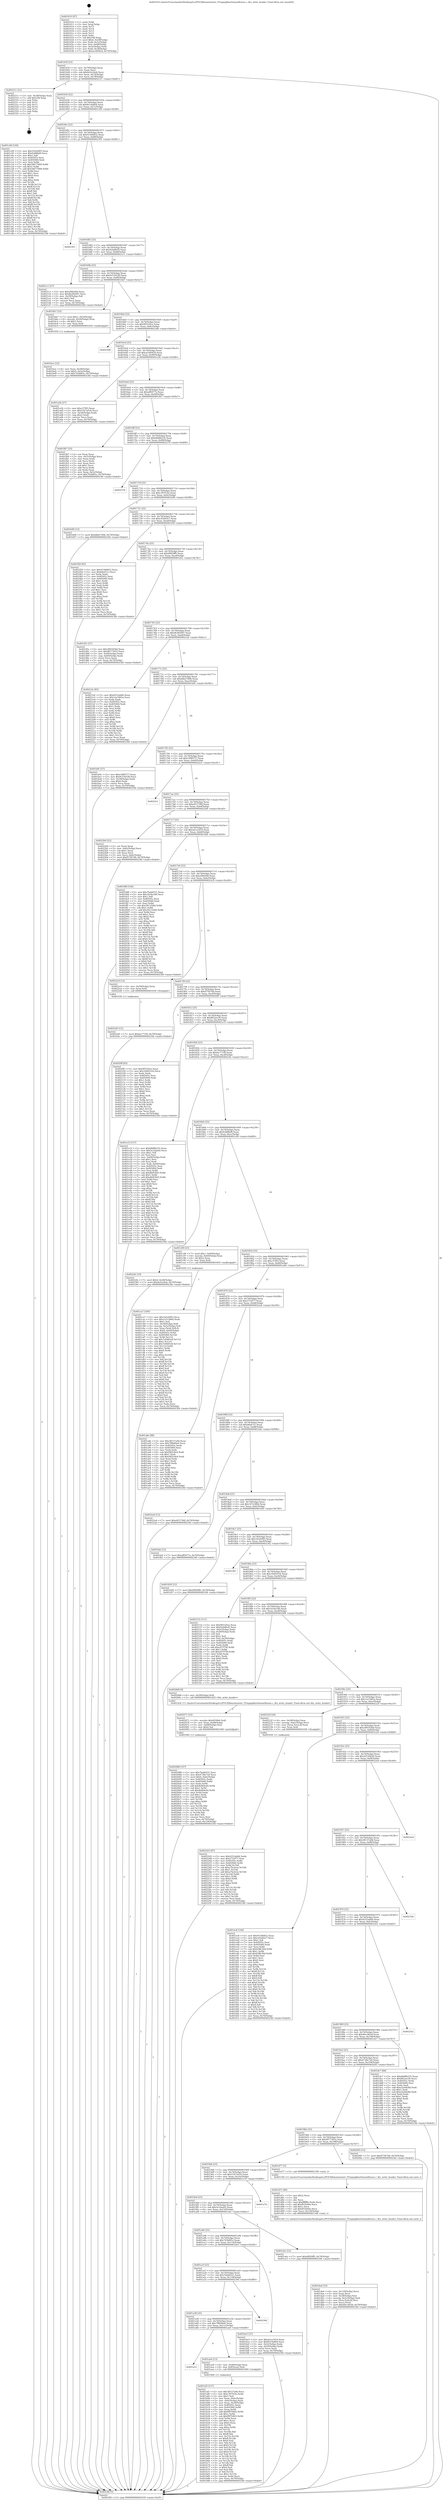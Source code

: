 digraph "0x401610" {
  label = "0x401610 (/mnt/c/Users/mathe/Desktop/tcc/POCII/binaries/extr_FFmpeglibavformatfitsenc.c_fits_write_header_Final-ollvm.out::main(0))"
  labelloc = "t"
  node[shape=record]

  Entry [label="",width=0.3,height=0.3,shape=circle,fillcolor=black,style=filled]
  "0x40163f" [label="{
     0x40163f [23]\l
     | [instrs]\l
     &nbsp;&nbsp;0x40163f \<+3\>: mov -0x70(%rbp),%eax\l
     &nbsp;&nbsp;0x401642 \<+2\>: mov %eax,%ecx\l
     &nbsp;&nbsp;0x401644 \<+6\>: sub $0x8a5e24eb,%ecx\l
     &nbsp;&nbsp;0x40164a \<+3\>: mov %eax,-0x74(%rbp)\l
     &nbsp;&nbsp;0x40164d \<+3\>: mov %ecx,-0x78(%rbp)\l
     &nbsp;&nbsp;0x401650 \<+6\>: je 0000000000402311 \<main+0xd01\>\l
  }"]
  "0x402311" [label="{
     0x402311 [21]\l
     | [instrs]\l
     &nbsp;&nbsp;0x402311 \<+3\>: mov -0x38(%rbp),%eax\l
     &nbsp;&nbsp;0x402314 \<+7\>: add $0x108,%rsp\l
     &nbsp;&nbsp;0x40231b \<+1\>: pop %rbx\l
     &nbsp;&nbsp;0x40231c \<+2\>: pop %r12\l
     &nbsp;&nbsp;0x40231e \<+2\>: pop %r13\l
     &nbsp;&nbsp;0x402320 \<+2\>: pop %r14\l
     &nbsp;&nbsp;0x402322 \<+2\>: pop %r15\l
     &nbsp;&nbsp;0x402324 \<+1\>: pop %rbp\l
     &nbsp;&nbsp;0x402325 \<+1\>: ret\l
  }"]
  "0x401656" [label="{
     0x401656 [22]\l
     | [instrs]\l
     &nbsp;&nbsp;0x401656 \<+5\>: jmp 000000000040165b \<main+0x4b\>\l
     &nbsp;&nbsp;0x40165b \<+3\>: mov -0x74(%rbp),%eax\l
     &nbsp;&nbsp;0x40165e \<+5\>: sub $0x8e19a804,%eax\l
     &nbsp;&nbsp;0x401663 \<+3\>: mov %eax,-0x7c(%rbp)\l
     &nbsp;&nbsp;0x401666 \<+6\>: je 0000000000401c00 \<main+0x5f0\>\l
  }"]
  Exit [label="",width=0.3,height=0.3,shape=circle,fillcolor=black,style=filled,peripheries=2]
  "0x401c00" [label="{
     0x401c00 [144]\l
     | [instrs]\l
     &nbsp;&nbsp;0x401c00 \<+5\>: mov $0x165e69f3,%eax\l
     &nbsp;&nbsp;0x401c05 \<+5\>: mov $0xfcb8fbd9,%ecx\l
     &nbsp;&nbsp;0x401c0a \<+2\>: mov $0x1,%dl\l
     &nbsp;&nbsp;0x401c0c \<+7\>: mov 0x40505c,%esi\l
     &nbsp;&nbsp;0x401c13 \<+7\>: mov 0x405060,%edi\l
     &nbsp;&nbsp;0x401c1a \<+3\>: mov %esi,%r8d\l
     &nbsp;&nbsp;0x401c1d \<+7\>: sub $0x5b677689,%r8d\l
     &nbsp;&nbsp;0x401c24 \<+4\>: sub $0x1,%r8d\l
     &nbsp;&nbsp;0x401c28 \<+7\>: add $0x5b677689,%r8d\l
     &nbsp;&nbsp;0x401c2f \<+4\>: imul %r8d,%esi\l
     &nbsp;&nbsp;0x401c33 \<+3\>: and $0x1,%esi\l
     &nbsp;&nbsp;0x401c36 \<+3\>: cmp $0x0,%esi\l
     &nbsp;&nbsp;0x401c39 \<+4\>: sete %r9b\l
     &nbsp;&nbsp;0x401c3d \<+3\>: cmp $0xa,%edi\l
     &nbsp;&nbsp;0x401c40 \<+4\>: setl %r10b\l
     &nbsp;&nbsp;0x401c44 \<+3\>: mov %r9b,%r11b\l
     &nbsp;&nbsp;0x401c47 \<+4\>: xor $0xff,%r11b\l
     &nbsp;&nbsp;0x401c4b \<+3\>: mov %r10b,%bl\l
     &nbsp;&nbsp;0x401c4e \<+3\>: xor $0xff,%bl\l
     &nbsp;&nbsp;0x401c51 \<+3\>: xor $0x1,%dl\l
     &nbsp;&nbsp;0x401c54 \<+3\>: mov %r11b,%r14b\l
     &nbsp;&nbsp;0x401c57 \<+4\>: and $0xff,%r14b\l
     &nbsp;&nbsp;0x401c5b \<+3\>: and %dl,%r9b\l
     &nbsp;&nbsp;0x401c5e \<+3\>: mov %bl,%r15b\l
     &nbsp;&nbsp;0x401c61 \<+4\>: and $0xff,%r15b\l
     &nbsp;&nbsp;0x401c65 \<+3\>: and %dl,%r10b\l
     &nbsp;&nbsp;0x401c68 \<+3\>: or %r9b,%r14b\l
     &nbsp;&nbsp;0x401c6b \<+3\>: or %r10b,%r15b\l
     &nbsp;&nbsp;0x401c6e \<+3\>: xor %r15b,%r14b\l
     &nbsp;&nbsp;0x401c71 \<+3\>: or %bl,%r11b\l
     &nbsp;&nbsp;0x401c74 \<+4\>: xor $0xff,%r11b\l
     &nbsp;&nbsp;0x401c78 \<+3\>: or $0x1,%dl\l
     &nbsp;&nbsp;0x401c7b \<+3\>: and %dl,%r11b\l
     &nbsp;&nbsp;0x401c7e \<+3\>: or %r11b,%r14b\l
     &nbsp;&nbsp;0x401c81 \<+4\>: test $0x1,%r14b\l
     &nbsp;&nbsp;0x401c85 \<+3\>: cmovne %ecx,%eax\l
     &nbsp;&nbsp;0x401c88 \<+3\>: mov %eax,-0x70(%rbp)\l
     &nbsp;&nbsp;0x401c8b \<+5\>: jmp 00000000004023fd \<main+0xded\>\l
  }"]
  "0x40166c" [label="{
     0x40166c [22]\l
     | [instrs]\l
     &nbsp;&nbsp;0x40166c \<+5\>: jmp 0000000000401671 \<main+0x61\>\l
     &nbsp;&nbsp;0x401671 \<+3\>: mov -0x74(%rbp),%eax\l
     &nbsp;&nbsp;0x401674 \<+5\>: sub $0x91566852,%eax\l
     &nbsp;&nbsp;0x401679 \<+3\>: mov %eax,-0x80(%rbp)\l
     &nbsp;&nbsp;0x40167c \<+6\>: je 0000000000402391 \<main+0xd81\>\l
  }"]
  "0x4022d5" [label="{
     0x4022d5 [12]\l
     | [instrs]\l
     &nbsp;&nbsp;0x4022d5 \<+7\>: movl $0xfac771f9,-0x70(%rbp)\l
     &nbsp;&nbsp;0x4022dc \<+5\>: jmp 00000000004023fd \<main+0xded\>\l
  }"]
  "0x402391" [label="{
     0x402391\l
  }", style=dashed]
  "0x401682" [label="{
     0x401682 [25]\l
     | [instrs]\l
     &nbsp;&nbsp;0x401682 \<+5\>: jmp 0000000000401687 \<main+0x77\>\l
     &nbsp;&nbsp;0x401687 \<+3\>: mov -0x74(%rbp),%eax\l
     &nbsp;&nbsp;0x40168a \<+5\>: sub $0x92dd8cf5,%eax\l
     &nbsp;&nbsp;0x40168f \<+6\>: mov %eax,-0x84(%rbp)\l
     &nbsp;&nbsp;0x401695 \<+6\>: je 00000000004021c1 \<main+0xbb1\>\l
  }"]
  "0x402243" [label="{
     0x402243 [97]\l
     | [instrs]\l
     &nbsp;&nbsp;0x402243 \<+5\>: mov $0x4255ab66,%edx\l
     &nbsp;&nbsp;0x402248 \<+5\>: mov $0x2752f77,%esi\l
     &nbsp;&nbsp;0x40224d \<+8\>: mov 0x40505c,%r8d\l
     &nbsp;&nbsp;0x402255 \<+8\>: mov 0x405060,%r9d\l
     &nbsp;&nbsp;0x40225d \<+3\>: mov %r8d,%r10d\l
     &nbsp;&nbsp;0x402260 \<+7\>: sub $0xa7fa3e2e,%r10d\l
     &nbsp;&nbsp;0x402267 \<+4\>: sub $0x1,%r10d\l
     &nbsp;&nbsp;0x40226b \<+7\>: add $0xa7fa3e2e,%r10d\l
     &nbsp;&nbsp;0x402272 \<+4\>: imul %r10d,%r8d\l
     &nbsp;&nbsp;0x402276 \<+4\>: and $0x1,%r8d\l
     &nbsp;&nbsp;0x40227a \<+4\>: cmp $0x0,%r8d\l
     &nbsp;&nbsp;0x40227e \<+4\>: sete %r11b\l
     &nbsp;&nbsp;0x402282 \<+4\>: cmp $0xa,%r9d\l
     &nbsp;&nbsp;0x402286 \<+3\>: setl %bl\l
     &nbsp;&nbsp;0x402289 \<+3\>: mov %r11b,%r14b\l
     &nbsp;&nbsp;0x40228c \<+3\>: and %bl,%r14b\l
     &nbsp;&nbsp;0x40228f \<+3\>: xor %bl,%r11b\l
     &nbsp;&nbsp;0x402292 \<+3\>: or %r11b,%r14b\l
     &nbsp;&nbsp;0x402295 \<+4\>: test $0x1,%r14b\l
     &nbsp;&nbsp;0x402299 \<+3\>: cmovne %esi,%edx\l
     &nbsp;&nbsp;0x40229c \<+3\>: mov %edx,-0x70(%rbp)\l
     &nbsp;&nbsp;0x40229f \<+5\>: jmp 00000000004023fd \<main+0xded\>\l
  }"]
  "0x4021c1" [label="{
     0x4021c1 [27]\l
     | [instrs]\l
     &nbsp;&nbsp;0x4021c1 \<+5\>: mov $0xef49ef4d,%eax\l
     &nbsp;&nbsp;0x4021c6 \<+5\>: mov $0xdb382097,%ecx\l
     &nbsp;&nbsp;0x4021cb \<+3\>: mov -0x29(%rbp),%dl\l
     &nbsp;&nbsp;0x4021ce \<+3\>: test $0x1,%dl\l
     &nbsp;&nbsp;0x4021d1 \<+3\>: cmovne %ecx,%eax\l
     &nbsp;&nbsp;0x4021d4 \<+3\>: mov %eax,-0x70(%rbp)\l
     &nbsp;&nbsp;0x4021d7 \<+5\>: jmp 00000000004023fd \<main+0xded\>\l
  }"]
  "0x40169b" [label="{
     0x40169b [25]\l
     | [instrs]\l
     &nbsp;&nbsp;0x40169b \<+5\>: jmp 00000000004016a0 \<main+0x90\>\l
     &nbsp;&nbsp;0x4016a0 \<+3\>: mov -0x74(%rbp),%eax\l
     &nbsp;&nbsp;0x4016a3 \<+5\>: sub $0x9c5391d9,%eax\l
     &nbsp;&nbsp;0x4016a8 \<+6\>: mov %eax,-0x88(%rbp)\l
     &nbsp;&nbsp;0x4016ae \<+6\>: je 0000000000401bb7 \<main+0x5a7\>\l
  }"]
  "0x402088" [label="{
     0x402088 [107]\l
     | [instrs]\l
     &nbsp;&nbsp;0x402088 \<+5\>: mov $0x7beb6521,%esi\l
     &nbsp;&nbsp;0x40208d \<+5\>: mov $0x4738e7a9,%ecx\l
     &nbsp;&nbsp;0x402092 \<+7\>: movl $0x0,-0x6c(%rbp)\l
     &nbsp;&nbsp;0x402099 \<+7\>: mov 0x40505c,%edx\l
     &nbsp;&nbsp;0x4020a0 \<+8\>: mov 0x405060,%r8d\l
     &nbsp;&nbsp;0x4020a8 \<+3\>: mov %edx,%r9d\l
     &nbsp;&nbsp;0x4020ab \<+7\>: add $0x8ef64c64,%r9d\l
     &nbsp;&nbsp;0x4020b2 \<+4\>: sub $0x1,%r9d\l
     &nbsp;&nbsp;0x4020b6 \<+7\>: sub $0x8ef64c64,%r9d\l
     &nbsp;&nbsp;0x4020bd \<+4\>: imul %r9d,%edx\l
     &nbsp;&nbsp;0x4020c1 \<+3\>: and $0x1,%edx\l
     &nbsp;&nbsp;0x4020c4 \<+3\>: cmp $0x0,%edx\l
     &nbsp;&nbsp;0x4020c7 \<+4\>: sete %r10b\l
     &nbsp;&nbsp;0x4020cb \<+4\>: cmp $0xa,%r8d\l
     &nbsp;&nbsp;0x4020cf \<+4\>: setl %r11b\l
     &nbsp;&nbsp;0x4020d3 \<+3\>: mov %r10b,%bl\l
     &nbsp;&nbsp;0x4020d6 \<+3\>: and %r11b,%bl\l
     &nbsp;&nbsp;0x4020d9 \<+3\>: xor %r11b,%r10b\l
     &nbsp;&nbsp;0x4020dc \<+3\>: or %r10b,%bl\l
     &nbsp;&nbsp;0x4020df \<+3\>: test $0x1,%bl\l
     &nbsp;&nbsp;0x4020e2 \<+3\>: cmovne %ecx,%esi\l
     &nbsp;&nbsp;0x4020e5 \<+3\>: mov %esi,-0x70(%rbp)\l
     &nbsp;&nbsp;0x4020e8 \<+6\>: mov %eax,-0x124(%rbp)\l
     &nbsp;&nbsp;0x4020ee \<+5\>: jmp 00000000004023fd \<main+0xded\>\l
  }"]
  "0x401bb7" [label="{
     0x401bb7 [23]\l
     | [instrs]\l
     &nbsp;&nbsp;0x401bb7 \<+7\>: movl $0x1,-0x50(%rbp)\l
     &nbsp;&nbsp;0x401bbe \<+4\>: movslq -0x50(%rbp),%rax\l
     &nbsp;&nbsp;0x401bc2 \<+4\>: shl $0x3,%rax\l
     &nbsp;&nbsp;0x401bc6 \<+3\>: mov %rax,%rdi\l
     &nbsp;&nbsp;0x401bc9 \<+5\>: call 0000000000401050 \<malloc@plt\>\l
     | [calls]\l
     &nbsp;&nbsp;0x401050 \{1\} (unknown)\l
  }"]
  "0x4016b4" [label="{
     0x4016b4 [25]\l
     | [instrs]\l
     &nbsp;&nbsp;0x4016b4 \<+5\>: jmp 00000000004016b9 \<main+0xa9\>\l
     &nbsp;&nbsp;0x4016b9 \<+3\>: mov -0x74(%rbp),%eax\l
     &nbsp;&nbsp;0x4016bc \<+5\>: sub $0x9f5520ce,%eax\l
     &nbsp;&nbsp;0x4016c1 \<+6\>: mov %eax,-0x8c(%rbp)\l
     &nbsp;&nbsp;0x4016c7 \<+6\>: je 00000000004023d6 \<main+0xdc6\>\l
  }"]
  "0x402071" [label="{
     0x402071 [23]\l
     | [instrs]\l
     &nbsp;&nbsp;0x402071 \<+10\>: movabs $0x4030b6,%rdi\l
     &nbsp;&nbsp;0x40207b \<+3\>: mov %eax,-0x68(%rbp)\l
     &nbsp;&nbsp;0x40207e \<+3\>: mov -0x68(%rbp),%esi\l
     &nbsp;&nbsp;0x402081 \<+2\>: mov $0x0,%al\l
     &nbsp;&nbsp;0x402083 \<+5\>: call 0000000000401040 \<printf@plt\>\l
     | [calls]\l
     &nbsp;&nbsp;0x401040 \{1\} (unknown)\l
  }"]
  "0x4023d6" [label="{
     0x4023d6\l
  }", style=dashed]
  "0x4016cd" [label="{
     0x4016cd [25]\l
     | [instrs]\l
     &nbsp;&nbsp;0x4016cd \<+5\>: jmp 00000000004016d2 \<main+0xc2\>\l
     &nbsp;&nbsp;0x4016d2 \<+3\>: mov -0x74(%rbp),%eax\l
     &nbsp;&nbsp;0x4016d5 \<+5\>: sub $0xae340424,%eax\l
     &nbsp;&nbsp;0x4016da \<+6\>: mov %eax,-0x90(%rbp)\l
     &nbsp;&nbsp;0x4016e0 \<+6\>: je 0000000000401a5b \<main+0x44b\>\l
  }"]
  "0x401da4" [label="{
     0x401da4 [35]\l
     | [instrs]\l
     &nbsp;&nbsp;0x401da4 \<+6\>: mov -0x120(%rbp),%ecx\l
     &nbsp;&nbsp;0x401daa \<+3\>: imul %eax,%ecx\l
     &nbsp;&nbsp;0x401dad \<+4\>: mov -0x58(%rbp),%rsi\l
     &nbsp;&nbsp;0x401db1 \<+4\>: movslq -0x5c(%rbp),%rdi\l
     &nbsp;&nbsp;0x401db5 \<+4\>: mov (%rsi,%rdi,8),%rsi\l
     &nbsp;&nbsp;0x401db9 \<+2\>: mov %ecx,(%rsi)\l
     &nbsp;&nbsp;0x401dbb \<+7\>: movl $0x46cc4b3d,-0x70(%rbp)\l
     &nbsp;&nbsp;0x401dc2 \<+5\>: jmp 00000000004023fd \<main+0xded\>\l
  }"]
  "0x401a5b" [label="{
     0x401a5b [27]\l
     | [instrs]\l
     &nbsp;&nbsp;0x401a5b \<+5\>: mov $0xc57f93,%eax\l
     &nbsp;&nbsp;0x401a60 \<+5\>: mov $0x5347a01b,%ecx\l
     &nbsp;&nbsp;0x401a65 \<+3\>: mov -0x34(%rbp),%edx\l
     &nbsp;&nbsp;0x401a68 \<+3\>: cmp $0x2,%edx\l
     &nbsp;&nbsp;0x401a6b \<+3\>: cmovne %ecx,%eax\l
     &nbsp;&nbsp;0x401a6e \<+3\>: mov %eax,-0x70(%rbp)\l
     &nbsp;&nbsp;0x401a71 \<+5\>: jmp 00000000004023fd \<main+0xded\>\l
  }"]
  "0x4016e6" [label="{
     0x4016e6 [25]\l
     | [instrs]\l
     &nbsp;&nbsp;0x4016e6 \<+5\>: jmp 00000000004016eb \<main+0xdb\>\l
     &nbsp;&nbsp;0x4016eb \<+3\>: mov -0x74(%rbp),%eax\l
     &nbsp;&nbsp;0x4016ee \<+5\>: sub $0xaff2077a,%eax\l
     &nbsp;&nbsp;0x4016f3 \<+6\>: mov %eax,-0x94(%rbp)\l
     &nbsp;&nbsp;0x4016f9 \<+6\>: je 0000000000401fb7 \<main+0x9a7\>\l
  }"]
  "0x4023fd" [label="{
     0x4023fd [5]\l
     | [instrs]\l
     &nbsp;&nbsp;0x4023fd \<+5\>: jmp 000000000040163f \<main+0x2f\>\l
  }"]
  "0x401610" [label="{
     0x401610 [47]\l
     | [instrs]\l
     &nbsp;&nbsp;0x401610 \<+1\>: push %rbp\l
     &nbsp;&nbsp;0x401611 \<+3\>: mov %rsp,%rbp\l
     &nbsp;&nbsp;0x401614 \<+2\>: push %r15\l
     &nbsp;&nbsp;0x401616 \<+2\>: push %r14\l
     &nbsp;&nbsp;0x401618 \<+2\>: push %r13\l
     &nbsp;&nbsp;0x40161a \<+2\>: push %r12\l
     &nbsp;&nbsp;0x40161c \<+1\>: push %rbx\l
     &nbsp;&nbsp;0x40161d \<+7\>: sub $0x108,%rsp\l
     &nbsp;&nbsp;0x401624 \<+7\>: movl $0x0,-0x38(%rbp)\l
     &nbsp;&nbsp;0x40162b \<+3\>: mov %edi,-0x3c(%rbp)\l
     &nbsp;&nbsp;0x40162e \<+4\>: mov %rsi,-0x48(%rbp)\l
     &nbsp;&nbsp;0x401632 \<+3\>: mov -0x3c(%rbp),%edi\l
     &nbsp;&nbsp;0x401635 \<+3\>: mov %edi,-0x34(%rbp)\l
     &nbsp;&nbsp;0x401638 \<+7\>: movl $0xae340424,-0x70(%rbp)\l
  }"]
  "0x401d7c" [label="{
     0x401d7c [40]\l
     | [instrs]\l
     &nbsp;&nbsp;0x401d7c \<+5\>: mov $0x2,%ecx\l
     &nbsp;&nbsp;0x401d81 \<+1\>: cltd\l
     &nbsp;&nbsp;0x401d82 \<+2\>: idiv %ecx\l
     &nbsp;&nbsp;0x401d84 \<+6\>: imul $0xfffffffe,%edx,%ecx\l
     &nbsp;&nbsp;0x401d8a \<+6\>: add $0xf01fe60a,%ecx\l
     &nbsp;&nbsp;0x401d90 \<+3\>: add $0x1,%ecx\l
     &nbsp;&nbsp;0x401d93 \<+6\>: sub $0xf01fe60a,%ecx\l
     &nbsp;&nbsp;0x401d99 \<+6\>: mov %ecx,-0x120(%rbp)\l
     &nbsp;&nbsp;0x401d9f \<+5\>: call 0000000000401160 \<next_i\>\l
     | [calls]\l
     &nbsp;&nbsp;0x401160 \{1\} (/mnt/c/Users/mathe/Desktop/tcc/POCII/binaries/extr_FFmpeglibavformatfitsenc.c_fits_write_header_Final-ollvm.out::next_i)\l
  }"]
  "0x401fb7" [label="{
     0x401fb7 [33]\l
     | [instrs]\l
     &nbsp;&nbsp;0x401fb7 \<+2\>: xor %eax,%eax\l
     &nbsp;&nbsp;0x401fb9 \<+3\>: mov -0x5c(%rbp),%ecx\l
     &nbsp;&nbsp;0x401fbc \<+2\>: mov %eax,%edx\l
     &nbsp;&nbsp;0x401fbe \<+2\>: sub %ecx,%edx\l
     &nbsp;&nbsp;0x401fc0 \<+2\>: mov %eax,%ecx\l
     &nbsp;&nbsp;0x401fc2 \<+3\>: sub $0x1,%ecx\l
     &nbsp;&nbsp;0x401fc5 \<+2\>: add %ecx,%edx\l
     &nbsp;&nbsp;0x401fc7 \<+2\>: sub %edx,%eax\l
     &nbsp;&nbsp;0x401fc9 \<+3\>: mov %eax,-0x5c(%rbp)\l
     &nbsp;&nbsp;0x401fcc \<+7\>: movl $0x743bf65c,-0x70(%rbp)\l
     &nbsp;&nbsp;0x401fd3 \<+5\>: jmp 00000000004023fd \<main+0xded\>\l
  }"]
  "0x4016ff" [label="{
     0x4016ff [25]\l
     | [instrs]\l
     &nbsp;&nbsp;0x4016ff \<+5\>: jmp 0000000000401704 \<main+0xf4\>\l
     &nbsp;&nbsp;0x401704 \<+3\>: mov -0x74(%rbp),%eax\l
     &nbsp;&nbsp;0x401707 \<+5\>: sub $0xb8d8b235,%eax\l
     &nbsp;&nbsp;0x40170c \<+6\>: mov %eax,-0x98(%rbp)\l
     &nbsp;&nbsp;0x401712 \<+6\>: je 0000000000402378 \<main+0xd68\>\l
  }"]
  "0x401ca7" [label="{
     0x401ca7 [169]\l
     | [instrs]\l
     &nbsp;&nbsp;0x401ca7 \<+5\>: mov $0x165e69f3,%ecx\l
     &nbsp;&nbsp;0x401cac \<+5\>: mov $0x147e386d,%edx\l
     &nbsp;&nbsp;0x401cb1 \<+3\>: mov $0x1,%sil\l
     &nbsp;&nbsp;0x401cb4 \<+4\>: mov -0x58(%rbp),%rdi\l
     &nbsp;&nbsp;0x401cb8 \<+4\>: movslq -0x5c(%rbp),%r8\l
     &nbsp;&nbsp;0x401cbc \<+4\>: mov %rax,(%rdi,%r8,8)\l
     &nbsp;&nbsp;0x401cc0 \<+7\>: movl $0x0,-0x64(%rbp)\l
     &nbsp;&nbsp;0x401cc7 \<+8\>: mov 0x40505c,%r9d\l
     &nbsp;&nbsp;0x401ccf \<+8\>: mov 0x405060,%r10d\l
     &nbsp;&nbsp;0x401cd7 \<+3\>: mov %r9d,%r11d\l
     &nbsp;&nbsp;0x401cda \<+7\>: add $0x7e0485c8,%r11d\l
     &nbsp;&nbsp;0x401ce1 \<+4\>: sub $0x1,%r11d\l
     &nbsp;&nbsp;0x401ce5 \<+7\>: sub $0x7e0485c8,%r11d\l
     &nbsp;&nbsp;0x401cec \<+4\>: imul %r11d,%r9d\l
     &nbsp;&nbsp;0x401cf0 \<+4\>: and $0x1,%r9d\l
     &nbsp;&nbsp;0x401cf4 \<+4\>: cmp $0x0,%r9d\l
     &nbsp;&nbsp;0x401cf8 \<+3\>: sete %bl\l
     &nbsp;&nbsp;0x401cfb \<+4\>: cmp $0xa,%r10d\l
     &nbsp;&nbsp;0x401cff \<+4\>: setl %r14b\l
     &nbsp;&nbsp;0x401d03 \<+3\>: mov %bl,%r15b\l
     &nbsp;&nbsp;0x401d06 \<+4\>: xor $0xff,%r15b\l
     &nbsp;&nbsp;0x401d0a \<+3\>: mov %r14b,%r12b\l
     &nbsp;&nbsp;0x401d0d \<+4\>: xor $0xff,%r12b\l
     &nbsp;&nbsp;0x401d11 \<+4\>: xor $0x0,%sil\l
     &nbsp;&nbsp;0x401d15 \<+3\>: mov %r15b,%r13b\l
     &nbsp;&nbsp;0x401d18 \<+4\>: and $0x0,%r13b\l
     &nbsp;&nbsp;0x401d1c \<+3\>: and %sil,%bl\l
     &nbsp;&nbsp;0x401d1f \<+3\>: mov %r12b,%al\l
     &nbsp;&nbsp;0x401d22 \<+2\>: and $0x0,%al\l
     &nbsp;&nbsp;0x401d24 \<+3\>: and %sil,%r14b\l
     &nbsp;&nbsp;0x401d27 \<+3\>: or %bl,%r13b\l
     &nbsp;&nbsp;0x401d2a \<+3\>: or %r14b,%al\l
     &nbsp;&nbsp;0x401d2d \<+3\>: xor %al,%r13b\l
     &nbsp;&nbsp;0x401d30 \<+3\>: or %r12b,%r15b\l
     &nbsp;&nbsp;0x401d33 \<+4\>: xor $0xff,%r15b\l
     &nbsp;&nbsp;0x401d37 \<+4\>: or $0x0,%sil\l
     &nbsp;&nbsp;0x401d3b \<+3\>: and %sil,%r15b\l
     &nbsp;&nbsp;0x401d3e \<+3\>: or %r15b,%r13b\l
     &nbsp;&nbsp;0x401d41 \<+4\>: test $0x1,%r13b\l
     &nbsp;&nbsp;0x401d45 \<+3\>: cmovne %edx,%ecx\l
     &nbsp;&nbsp;0x401d48 \<+3\>: mov %ecx,-0x70(%rbp)\l
     &nbsp;&nbsp;0x401d4b \<+5\>: jmp 00000000004023fd \<main+0xded\>\l
  }"]
  "0x402378" [label="{
     0x402378\l
  }", style=dashed]
  "0x401718" [label="{
     0x401718 [25]\l
     | [instrs]\l
     &nbsp;&nbsp;0x401718 \<+5\>: jmp 000000000040171d \<main+0x10d\>\l
     &nbsp;&nbsp;0x40171d \<+3\>: mov -0x74(%rbp),%eax\l
     &nbsp;&nbsp;0x401720 \<+5\>: sub $0xc397f14e,%eax\l
     &nbsp;&nbsp;0x401725 \<+6\>: mov %eax,-0x9c(%rbp)\l
     &nbsp;&nbsp;0x40172b \<+6\>: je 0000000000401b90 \<main+0x580\>\l
  }"]
  "0x401bce" [label="{
     0x401bce [23]\l
     | [instrs]\l
     &nbsp;&nbsp;0x401bce \<+4\>: mov %rax,-0x58(%rbp)\l
     &nbsp;&nbsp;0x401bd2 \<+7\>: movl $0x0,-0x5c(%rbp)\l
     &nbsp;&nbsp;0x401bd9 \<+7\>: movl $0x743bf65c,-0x70(%rbp)\l
     &nbsp;&nbsp;0x401be0 \<+5\>: jmp 00000000004023fd \<main+0xded\>\l
  }"]
  "0x401b90" [label="{
     0x401b90 [12]\l
     | [instrs]\l
     &nbsp;&nbsp;0x401b90 \<+7\>: movl $0xdbb27d96,-0x70(%rbp)\l
     &nbsp;&nbsp;0x401b97 \<+5\>: jmp 00000000004023fd \<main+0xded\>\l
  }"]
  "0x401731" [label="{
     0x401731 [25]\l
     | [instrs]\l
     &nbsp;&nbsp;0x401731 \<+5\>: jmp 0000000000401736 \<main+0x126\>\l
     &nbsp;&nbsp;0x401736 \<+3\>: mov -0x74(%rbp),%eax\l
     &nbsp;&nbsp;0x401739 \<+5\>: sub $0xc45d45e7,%eax\l
     &nbsp;&nbsp;0x40173e \<+6\>: mov %eax,-0xa0(%rbp)\l
     &nbsp;&nbsp;0x401744 \<+6\>: je 0000000000401f58 \<main+0x948\>\l
  }"]
  "0x401af3" [label="{
     0x401af3 [157]\l
     | [instrs]\l
     &nbsp;&nbsp;0x401af3 \<+5\>: mov $0x38157a9d,%ecx\l
     &nbsp;&nbsp;0x401af8 \<+5\>: mov $0xc397f14e,%edx\l
     &nbsp;&nbsp;0x401afd \<+3\>: mov $0x1,%sil\l
     &nbsp;&nbsp;0x401b00 \<+3\>: mov %eax,-0x4c(%rbp)\l
     &nbsp;&nbsp;0x401b03 \<+3\>: mov -0x4c(%rbp),%eax\l
     &nbsp;&nbsp;0x401b06 \<+3\>: mov %eax,-0x30(%rbp)\l
     &nbsp;&nbsp;0x401b09 \<+7\>: mov 0x40505c,%eax\l
     &nbsp;&nbsp;0x401b10 \<+8\>: mov 0x405060,%r8d\l
     &nbsp;&nbsp;0x401b18 \<+3\>: mov %eax,%r9d\l
     &nbsp;&nbsp;0x401b1b \<+7\>: add $0xf9f70403,%r9d\l
     &nbsp;&nbsp;0x401b22 \<+4\>: sub $0x1,%r9d\l
     &nbsp;&nbsp;0x401b26 \<+7\>: sub $0xf9f70403,%r9d\l
     &nbsp;&nbsp;0x401b2d \<+4\>: imul %r9d,%eax\l
     &nbsp;&nbsp;0x401b31 \<+3\>: and $0x1,%eax\l
     &nbsp;&nbsp;0x401b34 \<+3\>: cmp $0x0,%eax\l
     &nbsp;&nbsp;0x401b37 \<+4\>: sete %r10b\l
     &nbsp;&nbsp;0x401b3b \<+4\>: cmp $0xa,%r8d\l
     &nbsp;&nbsp;0x401b3f \<+4\>: setl %r11b\l
     &nbsp;&nbsp;0x401b43 \<+3\>: mov %r10b,%bl\l
     &nbsp;&nbsp;0x401b46 \<+3\>: xor $0xff,%bl\l
     &nbsp;&nbsp;0x401b49 \<+3\>: mov %r11b,%r14b\l
     &nbsp;&nbsp;0x401b4c \<+4\>: xor $0xff,%r14b\l
     &nbsp;&nbsp;0x401b50 \<+4\>: xor $0x0,%sil\l
     &nbsp;&nbsp;0x401b54 \<+3\>: mov %bl,%r15b\l
     &nbsp;&nbsp;0x401b57 \<+4\>: and $0x0,%r15b\l
     &nbsp;&nbsp;0x401b5b \<+3\>: and %sil,%r10b\l
     &nbsp;&nbsp;0x401b5e \<+3\>: mov %r14b,%r12b\l
     &nbsp;&nbsp;0x401b61 \<+4\>: and $0x0,%r12b\l
     &nbsp;&nbsp;0x401b65 \<+3\>: and %sil,%r11b\l
     &nbsp;&nbsp;0x401b68 \<+3\>: or %r10b,%r15b\l
     &nbsp;&nbsp;0x401b6b \<+3\>: or %r11b,%r12b\l
     &nbsp;&nbsp;0x401b6e \<+3\>: xor %r12b,%r15b\l
     &nbsp;&nbsp;0x401b71 \<+3\>: or %r14b,%bl\l
     &nbsp;&nbsp;0x401b74 \<+3\>: xor $0xff,%bl\l
     &nbsp;&nbsp;0x401b77 \<+4\>: or $0x0,%sil\l
     &nbsp;&nbsp;0x401b7b \<+3\>: and %sil,%bl\l
     &nbsp;&nbsp;0x401b7e \<+3\>: or %bl,%r15b\l
     &nbsp;&nbsp;0x401b81 \<+4\>: test $0x1,%r15b\l
     &nbsp;&nbsp;0x401b85 \<+3\>: cmovne %edx,%ecx\l
     &nbsp;&nbsp;0x401b88 \<+3\>: mov %ecx,-0x70(%rbp)\l
     &nbsp;&nbsp;0x401b8b \<+5\>: jmp 00000000004023fd \<main+0xded\>\l
  }"]
  "0x401f58" [label="{
     0x401f58 [83]\l
     | [instrs]\l
     &nbsp;&nbsp;0x401f58 \<+5\>: mov $0x91566852,%eax\l
     &nbsp;&nbsp;0x401f5d \<+5\>: mov $0xb8a47cc,%ecx\l
     &nbsp;&nbsp;0x401f62 \<+2\>: xor %edx,%edx\l
     &nbsp;&nbsp;0x401f64 \<+7\>: mov 0x40505c,%esi\l
     &nbsp;&nbsp;0x401f6b \<+7\>: mov 0x405060,%edi\l
     &nbsp;&nbsp;0x401f72 \<+3\>: sub $0x1,%edx\l
     &nbsp;&nbsp;0x401f75 \<+3\>: mov %esi,%r8d\l
     &nbsp;&nbsp;0x401f78 \<+3\>: add %edx,%r8d\l
     &nbsp;&nbsp;0x401f7b \<+4\>: imul %r8d,%esi\l
     &nbsp;&nbsp;0x401f7f \<+3\>: and $0x1,%esi\l
     &nbsp;&nbsp;0x401f82 \<+3\>: cmp $0x0,%esi\l
     &nbsp;&nbsp;0x401f85 \<+4\>: sete %r9b\l
     &nbsp;&nbsp;0x401f89 \<+3\>: cmp $0xa,%edi\l
     &nbsp;&nbsp;0x401f8c \<+4\>: setl %r10b\l
     &nbsp;&nbsp;0x401f90 \<+3\>: mov %r9b,%r11b\l
     &nbsp;&nbsp;0x401f93 \<+3\>: and %r10b,%r11b\l
     &nbsp;&nbsp;0x401f96 \<+3\>: xor %r10b,%r9b\l
     &nbsp;&nbsp;0x401f99 \<+3\>: or %r9b,%r11b\l
     &nbsp;&nbsp;0x401f9c \<+4\>: test $0x1,%r11b\l
     &nbsp;&nbsp;0x401fa0 \<+3\>: cmovne %ecx,%eax\l
     &nbsp;&nbsp;0x401fa3 \<+3\>: mov %eax,-0x70(%rbp)\l
     &nbsp;&nbsp;0x401fa6 \<+5\>: jmp 00000000004023fd \<main+0xded\>\l
  }"]
  "0x40174a" [label="{
     0x40174a [25]\l
     | [instrs]\l
     &nbsp;&nbsp;0x40174a \<+5\>: jmp 000000000040174f \<main+0x13f\>\l
     &nbsp;&nbsp;0x40174f \<+3\>: mov -0x74(%rbp),%eax\l
     &nbsp;&nbsp;0x401752 \<+5\>: sub $0xd9f20ff5,%eax\l
     &nbsp;&nbsp;0x401757 \<+6\>: mov %eax,-0xa4(%rbp)\l
     &nbsp;&nbsp;0x40175d \<+6\>: je 0000000000401d5c \<main+0x74c\>\l
  }"]
  "0x401a51" [label="{
     0x401a51\l
  }", style=dashed]
  "0x401d5c" [label="{
     0x401d5c [27]\l
     | [instrs]\l
     &nbsp;&nbsp;0x401d5c \<+5\>: mov $0x2891834d,%eax\l
     &nbsp;&nbsp;0x401d61 \<+5\>: mov $0x48773052,%ecx\l
     &nbsp;&nbsp;0x401d66 \<+3\>: mov -0x64(%rbp),%edx\l
     &nbsp;&nbsp;0x401d69 \<+3\>: cmp -0x60(%rbp),%edx\l
     &nbsp;&nbsp;0x401d6c \<+3\>: cmovl %ecx,%eax\l
     &nbsp;&nbsp;0x401d6f \<+3\>: mov %eax,-0x70(%rbp)\l
     &nbsp;&nbsp;0x401d72 \<+5\>: jmp 00000000004023fd \<main+0xded\>\l
  }"]
  "0x401763" [label="{
     0x401763 [25]\l
     | [instrs]\l
     &nbsp;&nbsp;0x401763 \<+5\>: jmp 0000000000401768 \<main+0x158\>\l
     &nbsp;&nbsp;0x401768 \<+3\>: mov -0x74(%rbp),%eax\l
     &nbsp;&nbsp;0x40176b \<+5\>: sub $0xdb382097,%eax\l
     &nbsp;&nbsp;0x401770 \<+6\>: mov %eax,-0xa8(%rbp)\l
     &nbsp;&nbsp;0x401776 \<+6\>: je 00000000004021dc \<main+0xbcc\>\l
  }"]
  "0x401ae6" [label="{
     0x401ae6 [13]\l
     | [instrs]\l
     &nbsp;&nbsp;0x401ae6 \<+4\>: mov -0x48(%rbp),%rax\l
     &nbsp;&nbsp;0x401aea \<+4\>: mov 0x8(%rax),%rdi\l
     &nbsp;&nbsp;0x401aee \<+5\>: call 0000000000401060 \<atoi@plt\>\l
     | [calls]\l
     &nbsp;&nbsp;0x401060 \{1\} (unknown)\l
  }"]
  "0x4021dc" [label="{
     0x4021dc [83]\l
     | [instrs]\l
     &nbsp;&nbsp;0x4021dc \<+5\>: mov $0x4255ab66,%eax\l
     &nbsp;&nbsp;0x4021e1 \<+5\>: mov $0x1ea7d65a,%ecx\l
     &nbsp;&nbsp;0x4021e6 \<+2\>: xor %edx,%edx\l
     &nbsp;&nbsp;0x4021e8 \<+7\>: mov 0x40505c,%esi\l
     &nbsp;&nbsp;0x4021ef \<+7\>: mov 0x405060,%edi\l
     &nbsp;&nbsp;0x4021f6 \<+3\>: sub $0x1,%edx\l
     &nbsp;&nbsp;0x4021f9 \<+3\>: mov %esi,%r8d\l
     &nbsp;&nbsp;0x4021fc \<+3\>: add %edx,%r8d\l
     &nbsp;&nbsp;0x4021ff \<+4\>: imul %r8d,%esi\l
     &nbsp;&nbsp;0x402203 \<+3\>: and $0x1,%esi\l
     &nbsp;&nbsp;0x402206 \<+3\>: cmp $0x0,%esi\l
     &nbsp;&nbsp;0x402209 \<+4\>: sete %r9b\l
     &nbsp;&nbsp;0x40220d \<+3\>: cmp $0xa,%edi\l
     &nbsp;&nbsp;0x402210 \<+4\>: setl %r10b\l
     &nbsp;&nbsp;0x402214 \<+3\>: mov %r9b,%r11b\l
     &nbsp;&nbsp;0x402217 \<+3\>: and %r10b,%r11b\l
     &nbsp;&nbsp;0x40221a \<+3\>: xor %r10b,%r9b\l
     &nbsp;&nbsp;0x40221d \<+3\>: or %r9b,%r11b\l
     &nbsp;&nbsp;0x402220 \<+4\>: test $0x1,%r11b\l
     &nbsp;&nbsp;0x402224 \<+3\>: cmovne %ecx,%eax\l
     &nbsp;&nbsp;0x402227 \<+3\>: mov %eax,-0x70(%rbp)\l
     &nbsp;&nbsp;0x40222a \<+5\>: jmp 00000000004023fd \<main+0xded\>\l
  }"]
  "0x40177c" [label="{
     0x40177c [25]\l
     | [instrs]\l
     &nbsp;&nbsp;0x40177c \<+5\>: jmp 0000000000401781 \<main+0x171\>\l
     &nbsp;&nbsp;0x401781 \<+3\>: mov -0x74(%rbp),%eax\l
     &nbsp;&nbsp;0x401784 \<+5\>: sub $0xdbb27d96,%eax\l
     &nbsp;&nbsp;0x401789 \<+6\>: mov %eax,-0xac(%rbp)\l
     &nbsp;&nbsp;0x40178f \<+6\>: je 0000000000401b9c \<main+0x58c\>\l
  }"]
  "0x401a38" [label="{
     0x401a38 [25]\l
     | [instrs]\l
     &nbsp;&nbsp;0x401a38 \<+5\>: jmp 0000000000401a3d \<main+0x42d\>\l
     &nbsp;&nbsp;0x401a3d \<+3\>: mov -0x74(%rbp),%eax\l
     &nbsp;&nbsp;0x401a40 \<+5\>: sub $0x7f8046e6,%eax\l
     &nbsp;&nbsp;0x401a45 \<+6\>: mov %eax,-0x11c(%rbp)\l
     &nbsp;&nbsp;0x401a4b \<+6\>: je 0000000000401ae6 \<main+0x4d6\>\l
  }"]
  "0x401b9c" [label="{
     0x401b9c [27]\l
     | [instrs]\l
     &nbsp;&nbsp;0x401b9c \<+5\>: mov $0xe38f0757,%eax\l
     &nbsp;&nbsp;0x401ba1 \<+5\>: mov $0x9c5391d9,%ecx\l
     &nbsp;&nbsp;0x401ba6 \<+3\>: mov -0x30(%rbp),%edx\l
     &nbsp;&nbsp;0x401ba9 \<+3\>: cmp $0x0,%edx\l
     &nbsp;&nbsp;0x401bac \<+3\>: cmove %ecx,%eax\l
     &nbsp;&nbsp;0x401baf \<+3\>: mov %eax,-0x70(%rbp)\l
     &nbsp;&nbsp;0x401bb2 \<+5\>: jmp 00000000004023fd \<main+0xded\>\l
  }"]
  "0x401795" [label="{
     0x401795 [25]\l
     | [instrs]\l
     &nbsp;&nbsp;0x401795 \<+5\>: jmp 000000000040179a \<main+0x18a\>\l
     &nbsp;&nbsp;0x40179a \<+3\>: mov -0x74(%rbp),%eax\l
     &nbsp;&nbsp;0x40179d \<+5\>: sub $0xe38f0757,%eax\l
     &nbsp;&nbsp;0x4017a2 \<+6\>: mov %eax,-0xb0(%rbp)\l
     &nbsp;&nbsp;0x4017a8 \<+6\>: je 00000000004022e1 \<main+0xcd1\>\l
  }"]
  "0x40239d" [label="{
     0x40239d\l
  }", style=dashed]
  "0x4022e1" [label="{
     0x4022e1\l
  }", style=dashed]
  "0x4017ae" [label="{
     0x4017ae [25]\l
     | [instrs]\l
     &nbsp;&nbsp;0x4017ae \<+5\>: jmp 00000000004017b3 \<main+0x1a3\>\l
     &nbsp;&nbsp;0x4017b3 \<+3\>: mov -0x74(%rbp),%eax\l
     &nbsp;&nbsp;0x4017b6 \<+5\>: sub $0xe815746f,%eax\l
     &nbsp;&nbsp;0x4017bb \<+6\>: mov %eax,-0xb4(%rbp)\l
     &nbsp;&nbsp;0x4017c1 \<+6\>: je 00000000004022b0 \<main+0xca0\>\l
  }"]
  "0x401a1f" [label="{
     0x401a1f [25]\l
     | [instrs]\l
     &nbsp;&nbsp;0x401a1f \<+5\>: jmp 0000000000401a24 \<main+0x414\>\l
     &nbsp;&nbsp;0x401a24 \<+3\>: mov -0x74(%rbp),%eax\l
     &nbsp;&nbsp;0x401a27 \<+5\>: sub $0x7beb6521,%eax\l
     &nbsp;&nbsp;0x401a2c \<+6\>: mov %eax,-0x118(%rbp)\l
     &nbsp;&nbsp;0x401a32 \<+6\>: je 000000000040239d \<main+0xd8d\>\l
  }"]
  "0x4022b0" [label="{
     0x4022b0 [25]\l
     | [instrs]\l
     &nbsp;&nbsp;0x4022b0 \<+2\>: xor %eax,%eax\l
     &nbsp;&nbsp;0x4022b2 \<+3\>: mov -0x6c(%rbp),%ecx\l
     &nbsp;&nbsp;0x4022b5 \<+3\>: sub $0x1,%eax\l
     &nbsp;&nbsp;0x4022b8 \<+2\>: sub %eax,%ecx\l
     &nbsp;&nbsp;0x4022ba \<+3\>: mov %ecx,-0x6c(%rbp)\l
     &nbsp;&nbsp;0x4022bd \<+7\>: movl $0xf57f4748,-0x70(%rbp)\l
     &nbsp;&nbsp;0x4022c4 \<+5\>: jmp 00000000004023fd \<main+0xded\>\l
  }"]
  "0x4017c7" [label="{
     0x4017c7 [25]\l
     | [instrs]\l
     &nbsp;&nbsp;0x4017c7 \<+5\>: jmp 00000000004017cc \<main+0x1bc\>\l
     &nbsp;&nbsp;0x4017cc \<+3\>: mov -0x74(%rbp),%eax\l
     &nbsp;&nbsp;0x4017cf \<+5\>: sub $0xeb1a1819,%eax\l
     &nbsp;&nbsp;0x4017d4 \<+6\>: mov %eax,-0xb8(%rbp)\l
     &nbsp;&nbsp;0x4017da \<+6\>: je 0000000000401fd8 \<main+0x9c8\>\l
  }"]
  "0x401be5" [label="{
     0x401be5 [27]\l
     | [instrs]\l
     &nbsp;&nbsp;0x401be5 \<+5\>: mov $0xeb1a1819,%eax\l
     &nbsp;&nbsp;0x401bea \<+5\>: mov $0x8e19a804,%ecx\l
     &nbsp;&nbsp;0x401bef \<+3\>: mov -0x5c(%rbp),%edx\l
     &nbsp;&nbsp;0x401bf2 \<+3\>: cmp -0x50(%rbp),%edx\l
     &nbsp;&nbsp;0x401bf5 \<+3\>: cmovl %ecx,%eax\l
     &nbsp;&nbsp;0x401bf8 \<+3\>: mov %eax,-0x70(%rbp)\l
     &nbsp;&nbsp;0x401bfb \<+5\>: jmp 00000000004023fd \<main+0xded\>\l
  }"]
  "0x401fd8" [label="{
     0x401fd8 [144]\l
     | [instrs]\l
     &nbsp;&nbsp;0x401fd8 \<+5\>: mov $0x7beb6521,%eax\l
     &nbsp;&nbsp;0x401fdd \<+5\>: mov $0x1b34cc66,%ecx\l
     &nbsp;&nbsp;0x401fe2 \<+2\>: mov $0x1,%dl\l
     &nbsp;&nbsp;0x401fe4 \<+7\>: mov 0x40505c,%esi\l
     &nbsp;&nbsp;0x401feb \<+7\>: mov 0x405060,%edi\l
     &nbsp;&nbsp;0x401ff2 \<+3\>: mov %esi,%r8d\l
     &nbsp;&nbsp;0x401ff5 \<+7\>: sub $0x3911f266,%r8d\l
     &nbsp;&nbsp;0x401ffc \<+4\>: sub $0x1,%r8d\l
     &nbsp;&nbsp;0x402000 \<+7\>: add $0x3911f266,%r8d\l
     &nbsp;&nbsp;0x402007 \<+4\>: imul %r8d,%esi\l
     &nbsp;&nbsp;0x40200b \<+3\>: and $0x1,%esi\l
     &nbsp;&nbsp;0x40200e \<+3\>: cmp $0x0,%esi\l
     &nbsp;&nbsp;0x402011 \<+4\>: sete %r9b\l
     &nbsp;&nbsp;0x402015 \<+3\>: cmp $0xa,%edi\l
     &nbsp;&nbsp;0x402018 \<+4\>: setl %r10b\l
     &nbsp;&nbsp;0x40201c \<+3\>: mov %r9b,%r11b\l
     &nbsp;&nbsp;0x40201f \<+4\>: xor $0xff,%r11b\l
     &nbsp;&nbsp;0x402023 \<+3\>: mov %r10b,%bl\l
     &nbsp;&nbsp;0x402026 \<+3\>: xor $0xff,%bl\l
     &nbsp;&nbsp;0x402029 \<+3\>: xor $0x0,%dl\l
     &nbsp;&nbsp;0x40202c \<+3\>: mov %r11b,%r14b\l
     &nbsp;&nbsp;0x40202f \<+4\>: and $0x0,%r14b\l
     &nbsp;&nbsp;0x402033 \<+3\>: and %dl,%r9b\l
     &nbsp;&nbsp;0x402036 \<+3\>: mov %bl,%r15b\l
     &nbsp;&nbsp;0x402039 \<+4\>: and $0x0,%r15b\l
     &nbsp;&nbsp;0x40203d \<+3\>: and %dl,%r10b\l
     &nbsp;&nbsp;0x402040 \<+3\>: or %r9b,%r14b\l
     &nbsp;&nbsp;0x402043 \<+3\>: or %r10b,%r15b\l
     &nbsp;&nbsp;0x402046 \<+3\>: xor %r15b,%r14b\l
     &nbsp;&nbsp;0x402049 \<+3\>: or %bl,%r11b\l
     &nbsp;&nbsp;0x40204c \<+4\>: xor $0xff,%r11b\l
     &nbsp;&nbsp;0x402050 \<+3\>: or $0x0,%dl\l
     &nbsp;&nbsp;0x402053 \<+3\>: and %dl,%r11b\l
     &nbsp;&nbsp;0x402056 \<+3\>: or %r11b,%r14b\l
     &nbsp;&nbsp;0x402059 \<+4\>: test $0x1,%r14b\l
     &nbsp;&nbsp;0x40205d \<+3\>: cmovne %ecx,%eax\l
     &nbsp;&nbsp;0x402060 \<+3\>: mov %eax,-0x70(%rbp)\l
     &nbsp;&nbsp;0x402063 \<+5\>: jmp 00000000004023fd \<main+0xded\>\l
  }"]
  "0x4017e0" [label="{
     0x4017e0 [25]\l
     | [instrs]\l
     &nbsp;&nbsp;0x4017e0 \<+5\>: jmp 00000000004017e5 \<main+0x1d5\>\l
     &nbsp;&nbsp;0x4017e5 \<+3\>: mov -0x74(%rbp),%eax\l
     &nbsp;&nbsp;0x4017e8 \<+5\>: sub $0xef49ef4d,%eax\l
     &nbsp;&nbsp;0x4017ed \<+6\>: mov %eax,-0xbc(%rbp)\l
     &nbsp;&nbsp;0x4017f3 \<+6\>: je 00000000004022c9 \<main+0xcb9\>\l
  }"]
  "0x401a06" [label="{
     0x401a06 [25]\l
     | [instrs]\l
     &nbsp;&nbsp;0x401a06 \<+5\>: jmp 0000000000401a0b \<main+0x3fb\>\l
     &nbsp;&nbsp;0x401a0b \<+3\>: mov -0x74(%rbp),%eax\l
     &nbsp;&nbsp;0x401a0e \<+5\>: sub $0x743bf65c,%eax\l
     &nbsp;&nbsp;0x401a13 \<+6\>: mov %eax,-0x114(%rbp)\l
     &nbsp;&nbsp;0x401a19 \<+6\>: je 0000000000401be5 \<main+0x5d5\>\l
  }"]
  "0x4022c9" [label="{
     0x4022c9 [12]\l
     | [instrs]\l
     &nbsp;&nbsp;0x4022c9 \<+4\>: mov -0x58(%rbp),%rax\l
     &nbsp;&nbsp;0x4022cd \<+3\>: mov %rax,%rdi\l
     &nbsp;&nbsp;0x4022d0 \<+5\>: call 0000000000401030 \<free@plt\>\l
     | [calls]\l
     &nbsp;&nbsp;0x401030 \{1\} (unknown)\l
  }"]
  "0x4017f9" [label="{
     0x4017f9 [25]\l
     | [instrs]\l
     &nbsp;&nbsp;0x4017f9 \<+5\>: jmp 00000000004017fe \<main+0x1ee\>\l
     &nbsp;&nbsp;0x4017fe \<+3\>: mov -0x74(%rbp),%eax\l
     &nbsp;&nbsp;0x401801 \<+5\>: sub $0xf57f4748,%eax\l
     &nbsp;&nbsp;0x401806 \<+6\>: mov %eax,-0xc0(%rbp)\l
     &nbsp;&nbsp;0x40180c \<+6\>: je 00000000004020ff \<main+0xaef\>\l
  }"]
  "0x401ebc" [label="{
     0x401ebc [12]\l
     | [instrs]\l
     &nbsp;&nbsp;0x401ebc \<+7\>: movl $0xd9f20ff5,-0x70(%rbp)\l
     &nbsp;&nbsp;0x401ec3 \<+5\>: jmp 00000000004023fd \<main+0xded\>\l
  }"]
  "0x4020ff" [label="{
     0x4020ff [83]\l
     | [instrs]\l
     &nbsp;&nbsp;0x4020ff \<+5\>: mov $0x9f5520ce,%eax\l
     &nbsp;&nbsp;0x402104 \<+5\>: mov $0x16d91616,%ecx\l
     &nbsp;&nbsp;0x402109 \<+2\>: xor %edx,%edx\l
     &nbsp;&nbsp;0x40210b \<+7\>: mov 0x40505c,%esi\l
     &nbsp;&nbsp;0x402112 \<+7\>: mov 0x405060,%edi\l
     &nbsp;&nbsp;0x402119 \<+3\>: sub $0x1,%edx\l
     &nbsp;&nbsp;0x40211c \<+3\>: mov %esi,%r8d\l
     &nbsp;&nbsp;0x40211f \<+3\>: add %edx,%r8d\l
     &nbsp;&nbsp;0x402122 \<+4\>: imul %r8d,%esi\l
     &nbsp;&nbsp;0x402126 \<+3\>: and $0x1,%esi\l
     &nbsp;&nbsp;0x402129 \<+3\>: cmp $0x0,%esi\l
     &nbsp;&nbsp;0x40212c \<+4\>: sete %r9b\l
     &nbsp;&nbsp;0x402130 \<+3\>: cmp $0xa,%edi\l
     &nbsp;&nbsp;0x402133 \<+4\>: setl %r10b\l
     &nbsp;&nbsp;0x402137 \<+3\>: mov %r9b,%r11b\l
     &nbsp;&nbsp;0x40213a \<+3\>: and %r10b,%r11b\l
     &nbsp;&nbsp;0x40213d \<+3\>: xor %r10b,%r9b\l
     &nbsp;&nbsp;0x402140 \<+3\>: or %r9b,%r11b\l
     &nbsp;&nbsp;0x402143 \<+4\>: test $0x1,%r11b\l
     &nbsp;&nbsp;0x402147 \<+3\>: cmovne %ecx,%eax\l
     &nbsp;&nbsp;0x40214a \<+3\>: mov %eax,-0x70(%rbp)\l
     &nbsp;&nbsp;0x40214d \<+5\>: jmp 00000000004023fd \<main+0xded\>\l
  }"]
  "0x401812" [label="{
     0x401812 [25]\l
     | [instrs]\l
     &nbsp;&nbsp;0x401812 \<+5\>: jmp 0000000000401817 \<main+0x207\>\l
     &nbsp;&nbsp;0x401817 \<+3\>: mov -0x74(%rbp),%eax\l
     &nbsp;&nbsp;0x40181a \<+5\>: sub $0xf822ee30,%eax\l
     &nbsp;&nbsp;0x40181f \<+6\>: mov %eax,-0xc4(%rbp)\l
     &nbsp;&nbsp;0x401825 \<+6\>: je 0000000000401e1f \<main+0x80f\>\l
  }"]
  "0x4019ed" [label="{
     0x4019ed [25]\l
     | [instrs]\l
     &nbsp;&nbsp;0x4019ed \<+5\>: jmp 00000000004019f2 \<main+0x3e2\>\l
     &nbsp;&nbsp;0x4019f2 \<+3\>: mov -0x74(%rbp),%eax\l
     &nbsp;&nbsp;0x4019f5 \<+5\>: sub $0x5e1daa02,%eax\l
     &nbsp;&nbsp;0x4019fa \<+6\>: mov %eax,-0x110(%rbp)\l
     &nbsp;&nbsp;0x401a00 \<+6\>: je 0000000000401ebc \<main+0x8ac\>\l
  }"]
  "0x401e1f" [label="{
     0x401e1f [157]\l
     | [instrs]\l
     &nbsp;&nbsp;0x401e1f \<+5\>: mov $0xb8d8b235,%eax\l
     &nbsp;&nbsp;0x401e24 \<+5\>: mov $0x5e1daa02,%ecx\l
     &nbsp;&nbsp;0x401e29 \<+2\>: mov $0x1,%dl\l
     &nbsp;&nbsp;0x401e2b \<+2\>: xor %esi,%esi\l
     &nbsp;&nbsp;0x401e2d \<+3\>: mov -0x64(%rbp),%edi\l
     &nbsp;&nbsp;0x401e30 \<+3\>: sub $0x1,%esi\l
     &nbsp;&nbsp;0x401e33 \<+2\>: sub %esi,%edi\l
     &nbsp;&nbsp;0x401e35 \<+3\>: mov %edi,-0x64(%rbp)\l
     &nbsp;&nbsp;0x401e38 \<+7\>: mov 0x40505c,%esi\l
     &nbsp;&nbsp;0x401e3f \<+7\>: mov 0x405060,%edi\l
     &nbsp;&nbsp;0x401e46 \<+3\>: mov %esi,%r8d\l
     &nbsp;&nbsp;0x401e49 \<+7\>: sub $0xdbf43bf3,%r8d\l
     &nbsp;&nbsp;0x401e50 \<+4\>: sub $0x1,%r8d\l
     &nbsp;&nbsp;0x401e54 \<+7\>: add $0xdbf43bf3,%r8d\l
     &nbsp;&nbsp;0x401e5b \<+4\>: imul %r8d,%esi\l
     &nbsp;&nbsp;0x401e5f \<+3\>: and $0x1,%esi\l
     &nbsp;&nbsp;0x401e62 \<+3\>: cmp $0x0,%esi\l
     &nbsp;&nbsp;0x401e65 \<+4\>: sete %r9b\l
     &nbsp;&nbsp;0x401e69 \<+3\>: cmp $0xa,%edi\l
     &nbsp;&nbsp;0x401e6c \<+4\>: setl %r10b\l
     &nbsp;&nbsp;0x401e70 \<+3\>: mov %r9b,%r11b\l
     &nbsp;&nbsp;0x401e73 \<+4\>: xor $0xff,%r11b\l
     &nbsp;&nbsp;0x401e77 \<+3\>: mov %r10b,%bl\l
     &nbsp;&nbsp;0x401e7a \<+3\>: xor $0xff,%bl\l
     &nbsp;&nbsp;0x401e7d \<+3\>: xor $0x0,%dl\l
     &nbsp;&nbsp;0x401e80 \<+3\>: mov %r11b,%r14b\l
     &nbsp;&nbsp;0x401e83 \<+4\>: and $0x0,%r14b\l
     &nbsp;&nbsp;0x401e87 \<+3\>: and %dl,%r9b\l
     &nbsp;&nbsp;0x401e8a \<+3\>: mov %bl,%r15b\l
     &nbsp;&nbsp;0x401e8d \<+4\>: and $0x0,%r15b\l
     &nbsp;&nbsp;0x401e91 \<+3\>: and %dl,%r10b\l
     &nbsp;&nbsp;0x401e94 \<+3\>: or %r9b,%r14b\l
     &nbsp;&nbsp;0x401e97 \<+3\>: or %r10b,%r15b\l
     &nbsp;&nbsp;0x401e9a \<+3\>: xor %r15b,%r14b\l
     &nbsp;&nbsp;0x401e9d \<+3\>: or %bl,%r11b\l
     &nbsp;&nbsp;0x401ea0 \<+4\>: xor $0xff,%r11b\l
     &nbsp;&nbsp;0x401ea4 \<+3\>: or $0x0,%dl\l
     &nbsp;&nbsp;0x401ea7 \<+3\>: and %dl,%r11b\l
     &nbsp;&nbsp;0x401eaa \<+3\>: or %r11b,%r14b\l
     &nbsp;&nbsp;0x401ead \<+4\>: test $0x1,%r14b\l
     &nbsp;&nbsp;0x401eb1 \<+3\>: cmovne %ecx,%eax\l
     &nbsp;&nbsp;0x401eb4 \<+3\>: mov %eax,-0x70(%rbp)\l
     &nbsp;&nbsp;0x401eb7 \<+5\>: jmp 00000000004023fd \<main+0xded\>\l
  }"]
  "0x40182b" [label="{
     0x40182b [25]\l
     | [instrs]\l
     &nbsp;&nbsp;0x40182b \<+5\>: jmp 0000000000401830 \<main+0x220\>\l
     &nbsp;&nbsp;0x401830 \<+3\>: mov -0x74(%rbp),%eax\l
     &nbsp;&nbsp;0x401833 \<+5\>: sub $0xfac771f9,%eax\l
     &nbsp;&nbsp;0x401838 \<+6\>: mov %eax,-0xc8(%rbp)\l
     &nbsp;&nbsp;0x40183e \<+6\>: je 00000000004022fe \<main+0xcee\>\l
  }"]
  "0x401a76" [label="{
     0x401a76\l
  }", style=dashed]
  "0x4022fe" [label="{
     0x4022fe [19]\l
     | [instrs]\l
     &nbsp;&nbsp;0x4022fe \<+7\>: movl $0x0,-0x38(%rbp)\l
     &nbsp;&nbsp;0x402305 \<+7\>: movl $0x8a5e24eb,-0x70(%rbp)\l
     &nbsp;&nbsp;0x40230c \<+5\>: jmp 00000000004023fd \<main+0xded\>\l
  }"]
  "0x401844" [label="{
     0x401844 [25]\l
     | [instrs]\l
     &nbsp;&nbsp;0x401844 \<+5\>: jmp 0000000000401849 \<main+0x239\>\l
     &nbsp;&nbsp;0x401849 \<+3\>: mov -0x74(%rbp),%eax\l
     &nbsp;&nbsp;0x40184c \<+5\>: sub $0xfcb8fbd9,%eax\l
     &nbsp;&nbsp;0x401851 \<+6\>: mov %eax,-0xcc(%rbp)\l
     &nbsp;&nbsp;0x401857 \<+6\>: je 0000000000401c90 \<main+0x680\>\l
  }"]
  "0x4019d4" [label="{
     0x4019d4 [25]\l
     | [instrs]\l
     &nbsp;&nbsp;0x4019d4 \<+5\>: jmp 00000000004019d9 \<main+0x3c9\>\l
     &nbsp;&nbsp;0x4019d9 \<+3\>: mov -0x74(%rbp),%eax\l
     &nbsp;&nbsp;0x4019dc \<+5\>: sub $0x5347a01b,%eax\l
     &nbsp;&nbsp;0x4019e1 \<+6\>: mov %eax,-0x10c(%rbp)\l
     &nbsp;&nbsp;0x4019e7 \<+6\>: je 0000000000401a76 \<main+0x466\>\l
  }"]
  "0x401c90" [label="{
     0x401c90 [23]\l
     | [instrs]\l
     &nbsp;&nbsp;0x401c90 \<+7\>: movl $0x1,-0x60(%rbp)\l
     &nbsp;&nbsp;0x401c97 \<+4\>: movslq -0x60(%rbp),%rax\l
     &nbsp;&nbsp;0x401c9b \<+4\>: shl $0x2,%rax\l
     &nbsp;&nbsp;0x401c9f \<+3\>: mov %rax,%rdi\l
     &nbsp;&nbsp;0x401ca2 \<+5\>: call 0000000000401050 \<malloc@plt\>\l
     | [calls]\l
     &nbsp;&nbsp;0x401050 \{1\} (unknown)\l
  }"]
  "0x40185d" [label="{
     0x40185d [25]\l
     | [instrs]\l
     &nbsp;&nbsp;0x40185d \<+5\>: jmp 0000000000401862 \<main+0x252\>\l
     &nbsp;&nbsp;0x401862 \<+3\>: mov -0x74(%rbp),%eax\l
     &nbsp;&nbsp;0x401865 \<+5\>: sub $0xc57f93,%eax\l
     &nbsp;&nbsp;0x40186a \<+6\>: mov %eax,-0xd0(%rbp)\l
     &nbsp;&nbsp;0x401870 \<+6\>: je 0000000000401a8e \<main+0x47e\>\l
  }"]
  "0x401d77" [label="{
     0x401d77 [5]\l
     | [instrs]\l
     &nbsp;&nbsp;0x401d77 \<+5\>: call 0000000000401160 \<next_i\>\l
     | [calls]\l
     &nbsp;&nbsp;0x401160 \{1\} (/mnt/c/Users/mathe/Desktop/tcc/POCII/binaries/extr_FFmpeglibavformatfitsenc.c_fits_write_header_Final-ollvm.out::next_i)\l
  }"]
  "0x401a8e" [label="{
     0x401a8e [88]\l
     | [instrs]\l
     &nbsp;&nbsp;0x401a8e \<+5\>: mov $0x38157a9d,%eax\l
     &nbsp;&nbsp;0x401a93 \<+5\>: mov $0x7f8046e6,%ecx\l
     &nbsp;&nbsp;0x401a98 \<+7\>: mov 0x40505c,%edx\l
     &nbsp;&nbsp;0x401a9f \<+7\>: mov 0x405060,%esi\l
     &nbsp;&nbsp;0x401aa6 \<+2\>: mov %edx,%edi\l
     &nbsp;&nbsp;0x401aa8 \<+6\>: sub $0x94f2c8c6,%edi\l
     &nbsp;&nbsp;0x401aae \<+3\>: sub $0x1,%edi\l
     &nbsp;&nbsp;0x401ab1 \<+6\>: add $0x94f2c8c6,%edi\l
     &nbsp;&nbsp;0x401ab7 \<+3\>: imul %edi,%edx\l
     &nbsp;&nbsp;0x401aba \<+3\>: and $0x1,%edx\l
     &nbsp;&nbsp;0x401abd \<+3\>: cmp $0x0,%edx\l
     &nbsp;&nbsp;0x401ac0 \<+4\>: sete %r8b\l
     &nbsp;&nbsp;0x401ac4 \<+3\>: cmp $0xa,%esi\l
     &nbsp;&nbsp;0x401ac7 \<+4\>: setl %r9b\l
     &nbsp;&nbsp;0x401acb \<+3\>: mov %r8b,%r10b\l
     &nbsp;&nbsp;0x401ace \<+3\>: and %r9b,%r10b\l
     &nbsp;&nbsp;0x401ad1 \<+3\>: xor %r9b,%r8b\l
     &nbsp;&nbsp;0x401ad4 \<+3\>: or %r8b,%r10b\l
     &nbsp;&nbsp;0x401ad7 \<+4\>: test $0x1,%r10b\l
     &nbsp;&nbsp;0x401adb \<+3\>: cmovne %ecx,%eax\l
     &nbsp;&nbsp;0x401ade \<+3\>: mov %eax,-0x70(%rbp)\l
     &nbsp;&nbsp;0x401ae1 \<+5\>: jmp 00000000004023fd \<main+0xded\>\l
  }"]
  "0x401876" [label="{
     0x401876 [25]\l
     | [instrs]\l
     &nbsp;&nbsp;0x401876 \<+5\>: jmp 000000000040187b \<main+0x26b\>\l
     &nbsp;&nbsp;0x40187b \<+3\>: mov -0x74(%rbp),%eax\l
     &nbsp;&nbsp;0x40187e \<+5\>: sub $0x2752f77,%eax\l
     &nbsp;&nbsp;0x401883 \<+6\>: mov %eax,-0xd4(%rbp)\l
     &nbsp;&nbsp;0x401889 \<+6\>: je 00000000004022a4 \<main+0xc94\>\l
  }"]
  "0x4019bb" [label="{
     0x4019bb [25]\l
     | [instrs]\l
     &nbsp;&nbsp;0x4019bb \<+5\>: jmp 00000000004019c0 \<main+0x3b0\>\l
     &nbsp;&nbsp;0x4019c0 \<+3\>: mov -0x74(%rbp),%eax\l
     &nbsp;&nbsp;0x4019c3 \<+5\>: sub $0x48773052,%eax\l
     &nbsp;&nbsp;0x4019c8 \<+6\>: mov %eax,-0x108(%rbp)\l
     &nbsp;&nbsp;0x4019ce \<+6\>: je 0000000000401d77 \<main+0x767\>\l
  }"]
  "0x4022a4" [label="{
     0x4022a4 [12]\l
     | [instrs]\l
     &nbsp;&nbsp;0x4022a4 \<+7\>: movl $0xe815746f,-0x70(%rbp)\l
     &nbsp;&nbsp;0x4022ab \<+5\>: jmp 00000000004023fd \<main+0xded\>\l
  }"]
  "0x40188f" [label="{
     0x40188f [25]\l
     | [instrs]\l
     &nbsp;&nbsp;0x40188f \<+5\>: jmp 0000000000401894 \<main+0x284\>\l
     &nbsp;&nbsp;0x401894 \<+3\>: mov -0x74(%rbp),%eax\l
     &nbsp;&nbsp;0x401897 \<+5\>: sub $0xb8a47cc,%eax\l
     &nbsp;&nbsp;0x40189c \<+6\>: mov %eax,-0xd8(%rbp)\l
     &nbsp;&nbsp;0x4018a2 \<+6\>: je 0000000000401fab \<main+0x99b\>\l
  }"]
  "0x4020f3" [label="{
     0x4020f3 [12]\l
     | [instrs]\l
     &nbsp;&nbsp;0x4020f3 \<+7\>: movl $0xf57f4748,-0x70(%rbp)\l
     &nbsp;&nbsp;0x4020fa \<+5\>: jmp 00000000004023fd \<main+0xded\>\l
  }"]
  "0x401fab" [label="{
     0x401fab [12]\l
     | [instrs]\l
     &nbsp;&nbsp;0x401fab \<+7\>: movl $0xaff2077a,-0x70(%rbp)\l
     &nbsp;&nbsp;0x401fb2 \<+5\>: jmp 00000000004023fd \<main+0xded\>\l
  }"]
  "0x4018a8" [label="{
     0x4018a8 [25]\l
     | [instrs]\l
     &nbsp;&nbsp;0x4018a8 \<+5\>: jmp 00000000004018ad \<main+0x29d\>\l
     &nbsp;&nbsp;0x4018ad \<+3\>: mov -0x74(%rbp),%eax\l
     &nbsp;&nbsp;0x4018b0 \<+5\>: sub $0x147e386d,%eax\l
     &nbsp;&nbsp;0x4018b5 \<+6\>: mov %eax,-0xdc(%rbp)\l
     &nbsp;&nbsp;0x4018bb \<+6\>: je 0000000000401d50 \<main+0x740\>\l
  }"]
  "0x4019a2" [label="{
     0x4019a2 [25]\l
     | [instrs]\l
     &nbsp;&nbsp;0x4019a2 \<+5\>: jmp 00000000004019a7 \<main+0x397\>\l
     &nbsp;&nbsp;0x4019a7 \<+3\>: mov -0x74(%rbp),%eax\l
     &nbsp;&nbsp;0x4019aa \<+5\>: sub $0x4738e7a9,%eax\l
     &nbsp;&nbsp;0x4019af \<+6\>: mov %eax,-0x104(%rbp)\l
     &nbsp;&nbsp;0x4019b5 \<+6\>: je 00000000004020f3 \<main+0xae3\>\l
  }"]
  "0x401d50" [label="{
     0x401d50 [12]\l
     | [instrs]\l
     &nbsp;&nbsp;0x401d50 \<+7\>: movl $0xd9f20ff5,-0x70(%rbp)\l
     &nbsp;&nbsp;0x401d57 \<+5\>: jmp 00000000004023fd \<main+0xded\>\l
  }"]
  "0x4018c1" [label="{
     0x4018c1 [25]\l
     | [instrs]\l
     &nbsp;&nbsp;0x4018c1 \<+5\>: jmp 00000000004018c6 \<main+0x2b6\>\l
     &nbsp;&nbsp;0x4018c6 \<+3\>: mov -0x74(%rbp),%eax\l
     &nbsp;&nbsp;0x4018c9 \<+5\>: sub $0x165e69f3,%eax\l
     &nbsp;&nbsp;0x4018ce \<+6\>: mov %eax,-0xe0(%rbp)\l
     &nbsp;&nbsp;0x4018d4 \<+6\>: je 0000000000402342 \<main+0xd32\>\l
  }"]
  "0x401dc7" [label="{
     0x401dc7 [88]\l
     | [instrs]\l
     &nbsp;&nbsp;0x401dc7 \<+5\>: mov $0xb8d8b235,%eax\l
     &nbsp;&nbsp;0x401dcc \<+5\>: mov $0xf822ee30,%ecx\l
     &nbsp;&nbsp;0x401dd1 \<+7\>: mov 0x40505c,%edx\l
     &nbsp;&nbsp;0x401dd8 \<+7\>: mov 0x405060,%esi\l
     &nbsp;&nbsp;0x401ddf \<+2\>: mov %edx,%edi\l
     &nbsp;&nbsp;0x401de1 \<+6\>: add $0xe5a44e8d,%edi\l
     &nbsp;&nbsp;0x401de7 \<+3\>: sub $0x1,%edi\l
     &nbsp;&nbsp;0x401dea \<+6\>: sub $0xe5a44e8d,%edi\l
     &nbsp;&nbsp;0x401df0 \<+3\>: imul %edi,%edx\l
     &nbsp;&nbsp;0x401df3 \<+3\>: and $0x1,%edx\l
     &nbsp;&nbsp;0x401df6 \<+3\>: cmp $0x0,%edx\l
     &nbsp;&nbsp;0x401df9 \<+4\>: sete %r8b\l
     &nbsp;&nbsp;0x401dfd \<+3\>: cmp $0xa,%esi\l
     &nbsp;&nbsp;0x401e00 \<+4\>: setl %r9b\l
     &nbsp;&nbsp;0x401e04 \<+3\>: mov %r8b,%r10b\l
     &nbsp;&nbsp;0x401e07 \<+3\>: and %r9b,%r10b\l
     &nbsp;&nbsp;0x401e0a \<+3\>: xor %r9b,%r8b\l
     &nbsp;&nbsp;0x401e0d \<+3\>: or %r8b,%r10b\l
     &nbsp;&nbsp;0x401e10 \<+4\>: test $0x1,%r10b\l
     &nbsp;&nbsp;0x401e14 \<+3\>: cmovne %ecx,%eax\l
     &nbsp;&nbsp;0x401e17 \<+3\>: mov %eax,-0x70(%rbp)\l
     &nbsp;&nbsp;0x401e1a \<+5\>: jmp 00000000004023fd \<main+0xded\>\l
  }"]
  "0x402342" [label="{
     0x402342\l
  }", style=dashed]
  "0x4018da" [label="{
     0x4018da [25]\l
     | [instrs]\l
     &nbsp;&nbsp;0x4018da \<+5\>: jmp 00000000004018df \<main+0x2cf\>\l
     &nbsp;&nbsp;0x4018df \<+3\>: mov -0x74(%rbp),%eax\l
     &nbsp;&nbsp;0x4018e2 \<+5\>: sub $0x16d91616,%eax\l
     &nbsp;&nbsp;0x4018e7 \<+6\>: mov %eax,-0xe4(%rbp)\l
     &nbsp;&nbsp;0x4018ed \<+6\>: je 0000000000402152 \<main+0xb42\>\l
  }"]
  "0x401989" [label="{
     0x401989 [25]\l
     | [instrs]\l
     &nbsp;&nbsp;0x401989 \<+5\>: jmp 000000000040198e \<main+0x37e\>\l
     &nbsp;&nbsp;0x40198e \<+3\>: mov -0x74(%rbp),%eax\l
     &nbsp;&nbsp;0x401991 \<+5\>: sub $0x46cc4b3d,%eax\l
     &nbsp;&nbsp;0x401996 \<+6\>: mov %eax,-0x100(%rbp)\l
     &nbsp;&nbsp;0x40199c \<+6\>: je 0000000000401dc7 \<main+0x7b7\>\l
  }"]
  "0x402152" [label="{
     0x402152 [111]\l
     | [instrs]\l
     &nbsp;&nbsp;0x402152 \<+5\>: mov $0x9f5520ce,%eax\l
     &nbsp;&nbsp;0x402157 \<+5\>: mov $0x92dd8cf5,%ecx\l
     &nbsp;&nbsp;0x40215c \<+3\>: mov -0x6c(%rbp),%edx\l
     &nbsp;&nbsp;0x40215f \<+3\>: cmp -0x50(%rbp),%edx\l
     &nbsp;&nbsp;0x402162 \<+4\>: setl %sil\l
     &nbsp;&nbsp;0x402166 \<+4\>: and $0x1,%sil\l
     &nbsp;&nbsp;0x40216a \<+4\>: mov %sil,-0x29(%rbp)\l
     &nbsp;&nbsp;0x40216e \<+7\>: mov 0x40505c,%edx\l
     &nbsp;&nbsp;0x402175 \<+7\>: mov 0x405060,%edi\l
     &nbsp;&nbsp;0x40217c \<+3\>: mov %edx,%r8d\l
     &nbsp;&nbsp;0x40217f \<+7\>: add $0xef37f7f0,%r8d\l
     &nbsp;&nbsp;0x402186 \<+4\>: sub $0x1,%r8d\l
     &nbsp;&nbsp;0x40218a \<+7\>: sub $0xef37f7f0,%r8d\l
     &nbsp;&nbsp;0x402191 \<+4\>: imul %r8d,%edx\l
     &nbsp;&nbsp;0x402195 \<+3\>: and $0x1,%edx\l
     &nbsp;&nbsp;0x402198 \<+3\>: cmp $0x0,%edx\l
     &nbsp;&nbsp;0x40219b \<+4\>: sete %sil\l
     &nbsp;&nbsp;0x40219f \<+3\>: cmp $0xa,%edi\l
     &nbsp;&nbsp;0x4021a2 \<+4\>: setl %r9b\l
     &nbsp;&nbsp;0x4021a6 \<+3\>: mov %sil,%r10b\l
     &nbsp;&nbsp;0x4021a9 \<+3\>: and %r9b,%r10b\l
     &nbsp;&nbsp;0x4021ac \<+3\>: xor %r9b,%sil\l
     &nbsp;&nbsp;0x4021af \<+3\>: or %sil,%r10b\l
     &nbsp;&nbsp;0x4021b2 \<+4\>: test $0x1,%r10b\l
     &nbsp;&nbsp;0x4021b6 \<+3\>: cmovne %ecx,%eax\l
     &nbsp;&nbsp;0x4021b9 \<+3\>: mov %eax,-0x70(%rbp)\l
     &nbsp;&nbsp;0x4021bc \<+5\>: jmp 00000000004023fd \<main+0xded\>\l
  }"]
  "0x4018f3" [label="{
     0x4018f3 [25]\l
     | [instrs]\l
     &nbsp;&nbsp;0x4018f3 \<+5\>: jmp 00000000004018f8 \<main+0x2e8\>\l
     &nbsp;&nbsp;0x4018f8 \<+3\>: mov -0x74(%rbp),%eax\l
     &nbsp;&nbsp;0x4018fb \<+5\>: sub $0x1b34cc66,%eax\l
     &nbsp;&nbsp;0x401900 \<+6\>: mov %eax,-0xe8(%rbp)\l
     &nbsp;&nbsp;0x401906 \<+6\>: je 0000000000402068 \<main+0xa58\>\l
  }"]
  "0x4023e2" [label="{
     0x4023e2\l
  }", style=dashed]
  "0x402068" [label="{
     0x402068 [9]\l
     | [instrs]\l
     &nbsp;&nbsp;0x402068 \<+4\>: mov -0x58(%rbp),%rdi\l
     &nbsp;&nbsp;0x40206c \<+5\>: call 0000000000401420 \<fits_write_header\>\l
     | [calls]\l
     &nbsp;&nbsp;0x401420 \{1\} (/mnt/c/Users/mathe/Desktop/tcc/POCII/binaries/extr_FFmpeglibavformatfitsenc.c_fits_write_header_Final-ollvm.out::fits_write_header)\l
  }"]
  "0x40190c" [label="{
     0x40190c [25]\l
     | [instrs]\l
     &nbsp;&nbsp;0x40190c \<+5\>: jmp 0000000000401911 \<main+0x301\>\l
     &nbsp;&nbsp;0x401911 \<+3\>: mov -0x74(%rbp),%eax\l
     &nbsp;&nbsp;0x401914 \<+5\>: sub $0x1ea7d65a,%eax\l
     &nbsp;&nbsp;0x401919 \<+6\>: mov %eax,-0xec(%rbp)\l
     &nbsp;&nbsp;0x40191f \<+6\>: je 000000000040222f \<main+0xc1f\>\l
  }"]
  "0x401970" [label="{
     0x401970 [25]\l
     | [instrs]\l
     &nbsp;&nbsp;0x401970 \<+5\>: jmp 0000000000401975 \<main+0x365\>\l
     &nbsp;&nbsp;0x401975 \<+3\>: mov -0x74(%rbp),%eax\l
     &nbsp;&nbsp;0x401978 \<+5\>: sub $0x4255ab66,%eax\l
     &nbsp;&nbsp;0x40197d \<+6\>: mov %eax,-0xfc(%rbp)\l
     &nbsp;&nbsp;0x401983 \<+6\>: je 00000000004023e2 \<main+0xdd2\>\l
  }"]
  "0x40222f" [label="{
     0x40222f [20]\l
     | [instrs]\l
     &nbsp;&nbsp;0x40222f \<+4\>: mov -0x58(%rbp),%rax\l
     &nbsp;&nbsp;0x402233 \<+4\>: movslq -0x6c(%rbp),%rcx\l
     &nbsp;&nbsp;0x402237 \<+4\>: mov (%rax,%rcx,8),%rax\l
     &nbsp;&nbsp;0x40223b \<+3\>: mov %rax,%rdi\l
     &nbsp;&nbsp;0x40223e \<+5\>: call 0000000000401030 \<free@plt\>\l
     | [calls]\l
     &nbsp;&nbsp;0x401030 \{1\} (unknown)\l
  }"]
  "0x401925" [label="{
     0x401925 [25]\l
     | [instrs]\l
     &nbsp;&nbsp;0x401925 \<+5\>: jmp 000000000040192a \<main+0x31a\>\l
     &nbsp;&nbsp;0x40192a \<+3\>: mov -0x74(%rbp),%eax\l
     &nbsp;&nbsp;0x40192d \<+5\>: sub $0x2891834d,%eax\l
     &nbsp;&nbsp;0x401932 \<+6\>: mov %eax,-0xf0(%rbp)\l
     &nbsp;&nbsp;0x401938 \<+6\>: je 0000000000401ec8 \<main+0x8b8\>\l
  }"]
  "0x402326" [label="{
     0x402326\l
  }", style=dashed]
  "0x401ec8" [label="{
     0x401ec8 [144]\l
     | [instrs]\l
     &nbsp;&nbsp;0x401ec8 \<+5\>: mov $0x91566852,%eax\l
     &nbsp;&nbsp;0x401ecd \<+5\>: mov $0xc45d45e7,%ecx\l
     &nbsp;&nbsp;0x401ed2 \<+2\>: mov $0x1,%dl\l
     &nbsp;&nbsp;0x401ed4 \<+7\>: mov 0x40505c,%esi\l
     &nbsp;&nbsp;0x401edb \<+7\>: mov 0x405060,%edi\l
     &nbsp;&nbsp;0x401ee2 \<+3\>: mov %esi,%r8d\l
     &nbsp;&nbsp;0x401ee5 \<+7\>: sub $0x63ffc30d,%r8d\l
     &nbsp;&nbsp;0x401eec \<+4\>: sub $0x1,%r8d\l
     &nbsp;&nbsp;0x401ef0 \<+7\>: add $0x63ffc30d,%r8d\l
     &nbsp;&nbsp;0x401ef7 \<+4\>: imul %r8d,%esi\l
     &nbsp;&nbsp;0x401efb \<+3\>: and $0x1,%esi\l
     &nbsp;&nbsp;0x401efe \<+3\>: cmp $0x0,%esi\l
     &nbsp;&nbsp;0x401f01 \<+4\>: sete %r9b\l
     &nbsp;&nbsp;0x401f05 \<+3\>: cmp $0xa,%edi\l
     &nbsp;&nbsp;0x401f08 \<+4\>: setl %r10b\l
     &nbsp;&nbsp;0x401f0c \<+3\>: mov %r9b,%r11b\l
     &nbsp;&nbsp;0x401f0f \<+4\>: xor $0xff,%r11b\l
     &nbsp;&nbsp;0x401f13 \<+3\>: mov %r10b,%bl\l
     &nbsp;&nbsp;0x401f16 \<+3\>: xor $0xff,%bl\l
     &nbsp;&nbsp;0x401f19 \<+3\>: xor $0x0,%dl\l
     &nbsp;&nbsp;0x401f1c \<+3\>: mov %r11b,%r14b\l
     &nbsp;&nbsp;0x401f1f \<+4\>: and $0x0,%r14b\l
     &nbsp;&nbsp;0x401f23 \<+3\>: and %dl,%r9b\l
     &nbsp;&nbsp;0x401f26 \<+3\>: mov %bl,%r15b\l
     &nbsp;&nbsp;0x401f29 \<+4\>: and $0x0,%r15b\l
     &nbsp;&nbsp;0x401f2d \<+3\>: and %dl,%r10b\l
     &nbsp;&nbsp;0x401f30 \<+3\>: or %r9b,%r14b\l
     &nbsp;&nbsp;0x401f33 \<+3\>: or %r10b,%r15b\l
     &nbsp;&nbsp;0x401f36 \<+3\>: xor %r15b,%r14b\l
     &nbsp;&nbsp;0x401f39 \<+3\>: or %bl,%r11b\l
     &nbsp;&nbsp;0x401f3c \<+4\>: xor $0xff,%r11b\l
     &nbsp;&nbsp;0x401f40 \<+3\>: or $0x0,%dl\l
     &nbsp;&nbsp;0x401f43 \<+3\>: and %dl,%r11b\l
     &nbsp;&nbsp;0x401f46 \<+3\>: or %r11b,%r14b\l
     &nbsp;&nbsp;0x401f49 \<+4\>: test $0x1,%r14b\l
     &nbsp;&nbsp;0x401f4d \<+3\>: cmovne %ecx,%eax\l
     &nbsp;&nbsp;0x401f50 \<+3\>: mov %eax,-0x70(%rbp)\l
     &nbsp;&nbsp;0x401f53 \<+5\>: jmp 00000000004023fd \<main+0xded\>\l
  }"]
  "0x40193e" [label="{
     0x40193e [25]\l
     | [instrs]\l
     &nbsp;&nbsp;0x40193e \<+5\>: jmp 0000000000401943 \<main+0x333\>\l
     &nbsp;&nbsp;0x401943 \<+3\>: mov -0x74(%rbp),%eax\l
     &nbsp;&nbsp;0x401946 \<+5\>: sub $0x2d156b30,%eax\l
     &nbsp;&nbsp;0x40194b \<+6\>: mov %eax,-0xf4(%rbp)\l
     &nbsp;&nbsp;0x401951 \<+6\>: je 00000000004022ed \<main+0xcdd\>\l
  }"]
  "0x401957" [label="{
     0x401957 [25]\l
     | [instrs]\l
     &nbsp;&nbsp;0x401957 \<+5\>: jmp 000000000040195c \<main+0x34c\>\l
     &nbsp;&nbsp;0x40195c \<+3\>: mov -0x74(%rbp),%eax\l
     &nbsp;&nbsp;0x40195f \<+5\>: sub $0x38157a9d,%eax\l
     &nbsp;&nbsp;0x401964 \<+6\>: mov %eax,-0xf8(%rbp)\l
     &nbsp;&nbsp;0x40196a \<+6\>: je 0000000000402326 \<main+0xd16\>\l
  }"]
  "0x4022ed" [label="{
     0x4022ed\l
  }", style=dashed]
  Entry -> "0x401610" [label=" 1"]
  "0x40163f" -> "0x402311" [label=" 1"]
  "0x40163f" -> "0x401656" [label=" 36"]
  "0x402311" -> Exit [label=" 1"]
  "0x401656" -> "0x401c00" [label=" 1"]
  "0x401656" -> "0x40166c" [label=" 35"]
  "0x4022fe" -> "0x4023fd" [label=" 1"]
  "0x40166c" -> "0x402391" [label=" 0"]
  "0x40166c" -> "0x401682" [label=" 35"]
  "0x4022d5" -> "0x4023fd" [label=" 1"]
  "0x401682" -> "0x4021c1" [label=" 2"]
  "0x401682" -> "0x40169b" [label=" 33"]
  "0x4022c9" -> "0x4022d5" [label=" 1"]
  "0x40169b" -> "0x401bb7" [label=" 1"]
  "0x40169b" -> "0x4016b4" [label=" 32"]
  "0x4022b0" -> "0x4023fd" [label=" 1"]
  "0x4016b4" -> "0x4023d6" [label=" 0"]
  "0x4016b4" -> "0x4016cd" [label=" 32"]
  "0x4022a4" -> "0x4023fd" [label=" 1"]
  "0x4016cd" -> "0x401a5b" [label=" 1"]
  "0x4016cd" -> "0x4016e6" [label=" 31"]
  "0x401a5b" -> "0x4023fd" [label=" 1"]
  "0x401610" -> "0x40163f" [label=" 1"]
  "0x4023fd" -> "0x40163f" [label=" 36"]
  "0x402243" -> "0x4023fd" [label=" 1"]
  "0x4016e6" -> "0x401fb7" [label=" 1"]
  "0x4016e6" -> "0x4016ff" [label=" 30"]
  "0x40222f" -> "0x402243" [label=" 1"]
  "0x4016ff" -> "0x402378" [label=" 0"]
  "0x4016ff" -> "0x401718" [label=" 30"]
  "0x4021dc" -> "0x4023fd" [label=" 1"]
  "0x401718" -> "0x401b90" [label=" 1"]
  "0x401718" -> "0x401731" [label=" 29"]
  "0x4021c1" -> "0x4023fd" [label=" 2"]
  "0x401731" -> "0x401f58" [label=" 1"]
  "0x401731" -> "0x40174a" [label=" 28"]
  "0x402152" -> "0x4023fd" [label=" 2"]
  "0x40174a" -> "0x401d5c" [label=" 2"]
  "0x40174a" -> "0x401763" [label=" 26"]
  "0x4020ff" -> "0x4023fd" [label=" 2"]
  "0x401763" -> "0x4021dc" [label=" 1"]
  "0x401763" -> "0x40177c" [label=" 25"]
  "0x4020f3" -> "0x4023fd" [label=" 1"]
  "0x40177c" -> "0x401b9c" [label=" 1"]
  "0x40177c" -> "0x401795" [label=" 24"]
  "0x402071" -> "0x402088" [label=" 1"]
  "0x401795" -> "0x4022e1" [label=" 0"]
  "0x401795" -> "0x4017ae" [label=" 24"]
  "0x402068" -> "0x402071" [label=" 1"]
  "0x4017ae" -> "0x4022b0" [label=" 1"]
  "0x4017ae" -> "0x4017c7" [label=" 23"]
  "0x401fb7" -> "0x4023fd" [label=" 1"]
  "0x4017c7" -> "0x401fd8" [label=" 1"]
  "0x4017c7" -> "0x4017e0" [label=" 22"]
  "0x401fab" -> "0x4023fd" [label=" 1"]
  "0x4017e0" -> "0x4022c9" [label=" 1"]
  "0x4017e0" -> "0x4017f9" [label=" 21"]
  "0x401ec8" -> "0x4023fd" [label=" 1"]
  "0x4017f9" -> "0x4020ff" [label=" 2"]
  "0x4017f9" -> "0x401812" [label=" 19"]
  "0x401ebc" -> "0x4023fd" [label=" 1"]
  "0x401812" -> "0x401e1f" [label=" 1"]
  "0x401812" -> "0x40182b" [label=" 18"]
  "0x401dc7" -> "0x4023fd" [label=" 1"]
  "0x40182b" -> "0x4022fe" [label=" 1"]
  "0x40182b" -> "0x401844" [label=" 17"]
  "0x401da4" -> "0x4023fd" [label=" 1"]
  "0x401844" -> "0x401c90" [label=" 1"]
  "0x401844" -> "0x40185d" [label=" 16"]
  "0x401d77" -> "0x401d7c" [label=" 1"]
  "0x40185d" -> "0x401a8e" [label=" 1"]
  "0x40185d" -> "0x401876" [label=" 15"]
  "0x401a8e" -> "0x4023fd" [label=" 1"]
  "0x401d5c" -> "0x4023fd" [label=" 2"]
  "0x401876" -> "0x4022a4" [label=" 1"]
  "0x401876" -> "0x40188f" [label=" 14"]
  "0x401ca7" -> "0x4023fd" [label=" 1"]
  "0x40188f" -> "0x401fab" [label=" 1"]
  "0x40188f" -> "0x4018a8" [label=" 13"]
  "0x401c90" -> "0x401ca7" [label=" 1"]
  "0x4018a8" -> "0x401d50" [label=" 1"]
  "0x4018a8" -> "0x4018c1" [label=" 12"]
  "0x401be5" -> "0x4023fd" [label=" 2"]
  "0x4018c1" -> "0x402342" [label=" 0"]
  "0x4018c1" -> "0x4018da" [label=" 12"]
  "0x401bce" -> "0x4023fd" [label=" 1"]
  "0x4018da" -> "0x402152" [label=" 2"]
  "0x4018da" -> "0x4018f3" [label=" 10"]
  "0x401b9c" -> "0x4023fd" [label=" 1"]
  "0x4018f3" -> "0x402068" [label=" 1"]
  "0x4018f3" -> "0x40190c" [label=" 9"]
  "0x401b90" -> "0x4023fd" [label=" 1"]
  "0x40190c" -> "0x40222f" [label=" 1"]
  "0x40190c" -> "0x401925" [label=" 8"]
  "0x401ae6" -> "0x401af3" [label=" 1"]
  "0x401925" -> "0x401ec8" [label=" 1"]
  "0x401925" -> "0x40193e" [label=" 7"]
  "0x401a38" -> "0x401a51" [label=" 0"]
  "0x40193e" -> "0x4022ed" [label=" 0"]
  "0x40193e" -> "0x401957" [label=" 7"]
  "0x401a38" -> "0x401ae6" [label=" 1"]
  "0x401957" -> "0x402326" [label=" 0"]
  "0x401957" -> "0x401970" [label=" 7"]
  "0x401af3" -> "0x4023fd" [label=" 1"]
  "0x401970" -> "0x4023e2" [label=" 0"]
  "0x401970" -> "0x401989" [label=" 7"]
  "0x401bb7" -> "0x401bce" [label=" 1"]
  "0x401989" -> "0x401dc7" [label=" 1"]
  "0x401989" -> "0x4019a2" [label=" 6"]
  "0x401c00" -> "0x4023fd" [label=" 1"]
  "0x4019a2" -> "0x4020f3" [label=" 1"]
  "0x4019a2" -> "0x4019bb" [label=" 5"]
  "0x401d50" -> "0x4023fd" [label=" 1"]
  "0x4019bb" -> "0x401d77" [label=" 1"]
  "0x4019bb" -> "0x4019d4" [label=" 4"]
  "0x401d7c" -> "0x401da4" [label=" 1"]
  "0x4019d4" -> "0x401a76" [label=" 0"]
  "0x4019d4" -> "0x4019ed" [label=" 4"]
  "0x401e1f" -> "0x4023fd" [label=" 1"]
  "0x4019ed" -> "0x401ebc" [label=" 1"]
  "0x4019ed" -> "0x401a06" [label=" 3"]
  "0x401f58" -> "0x4023fd" [label=" 1"]
  "0x401a06" -> "0x401be5" [label=" 2"]
  "0x401a06" -> "0x401a1f" [label=" 1"]
  "0x401fd8" -> "0x4023fd" [label=" 1"]
  "0x401a1f" -> "0x40239d" [label=" 0"]
  "0x401a1f" -> "0x401a38" [label=" 1"]
  "0x402088" -> "0x4023fd" [label=" 1"]
}
